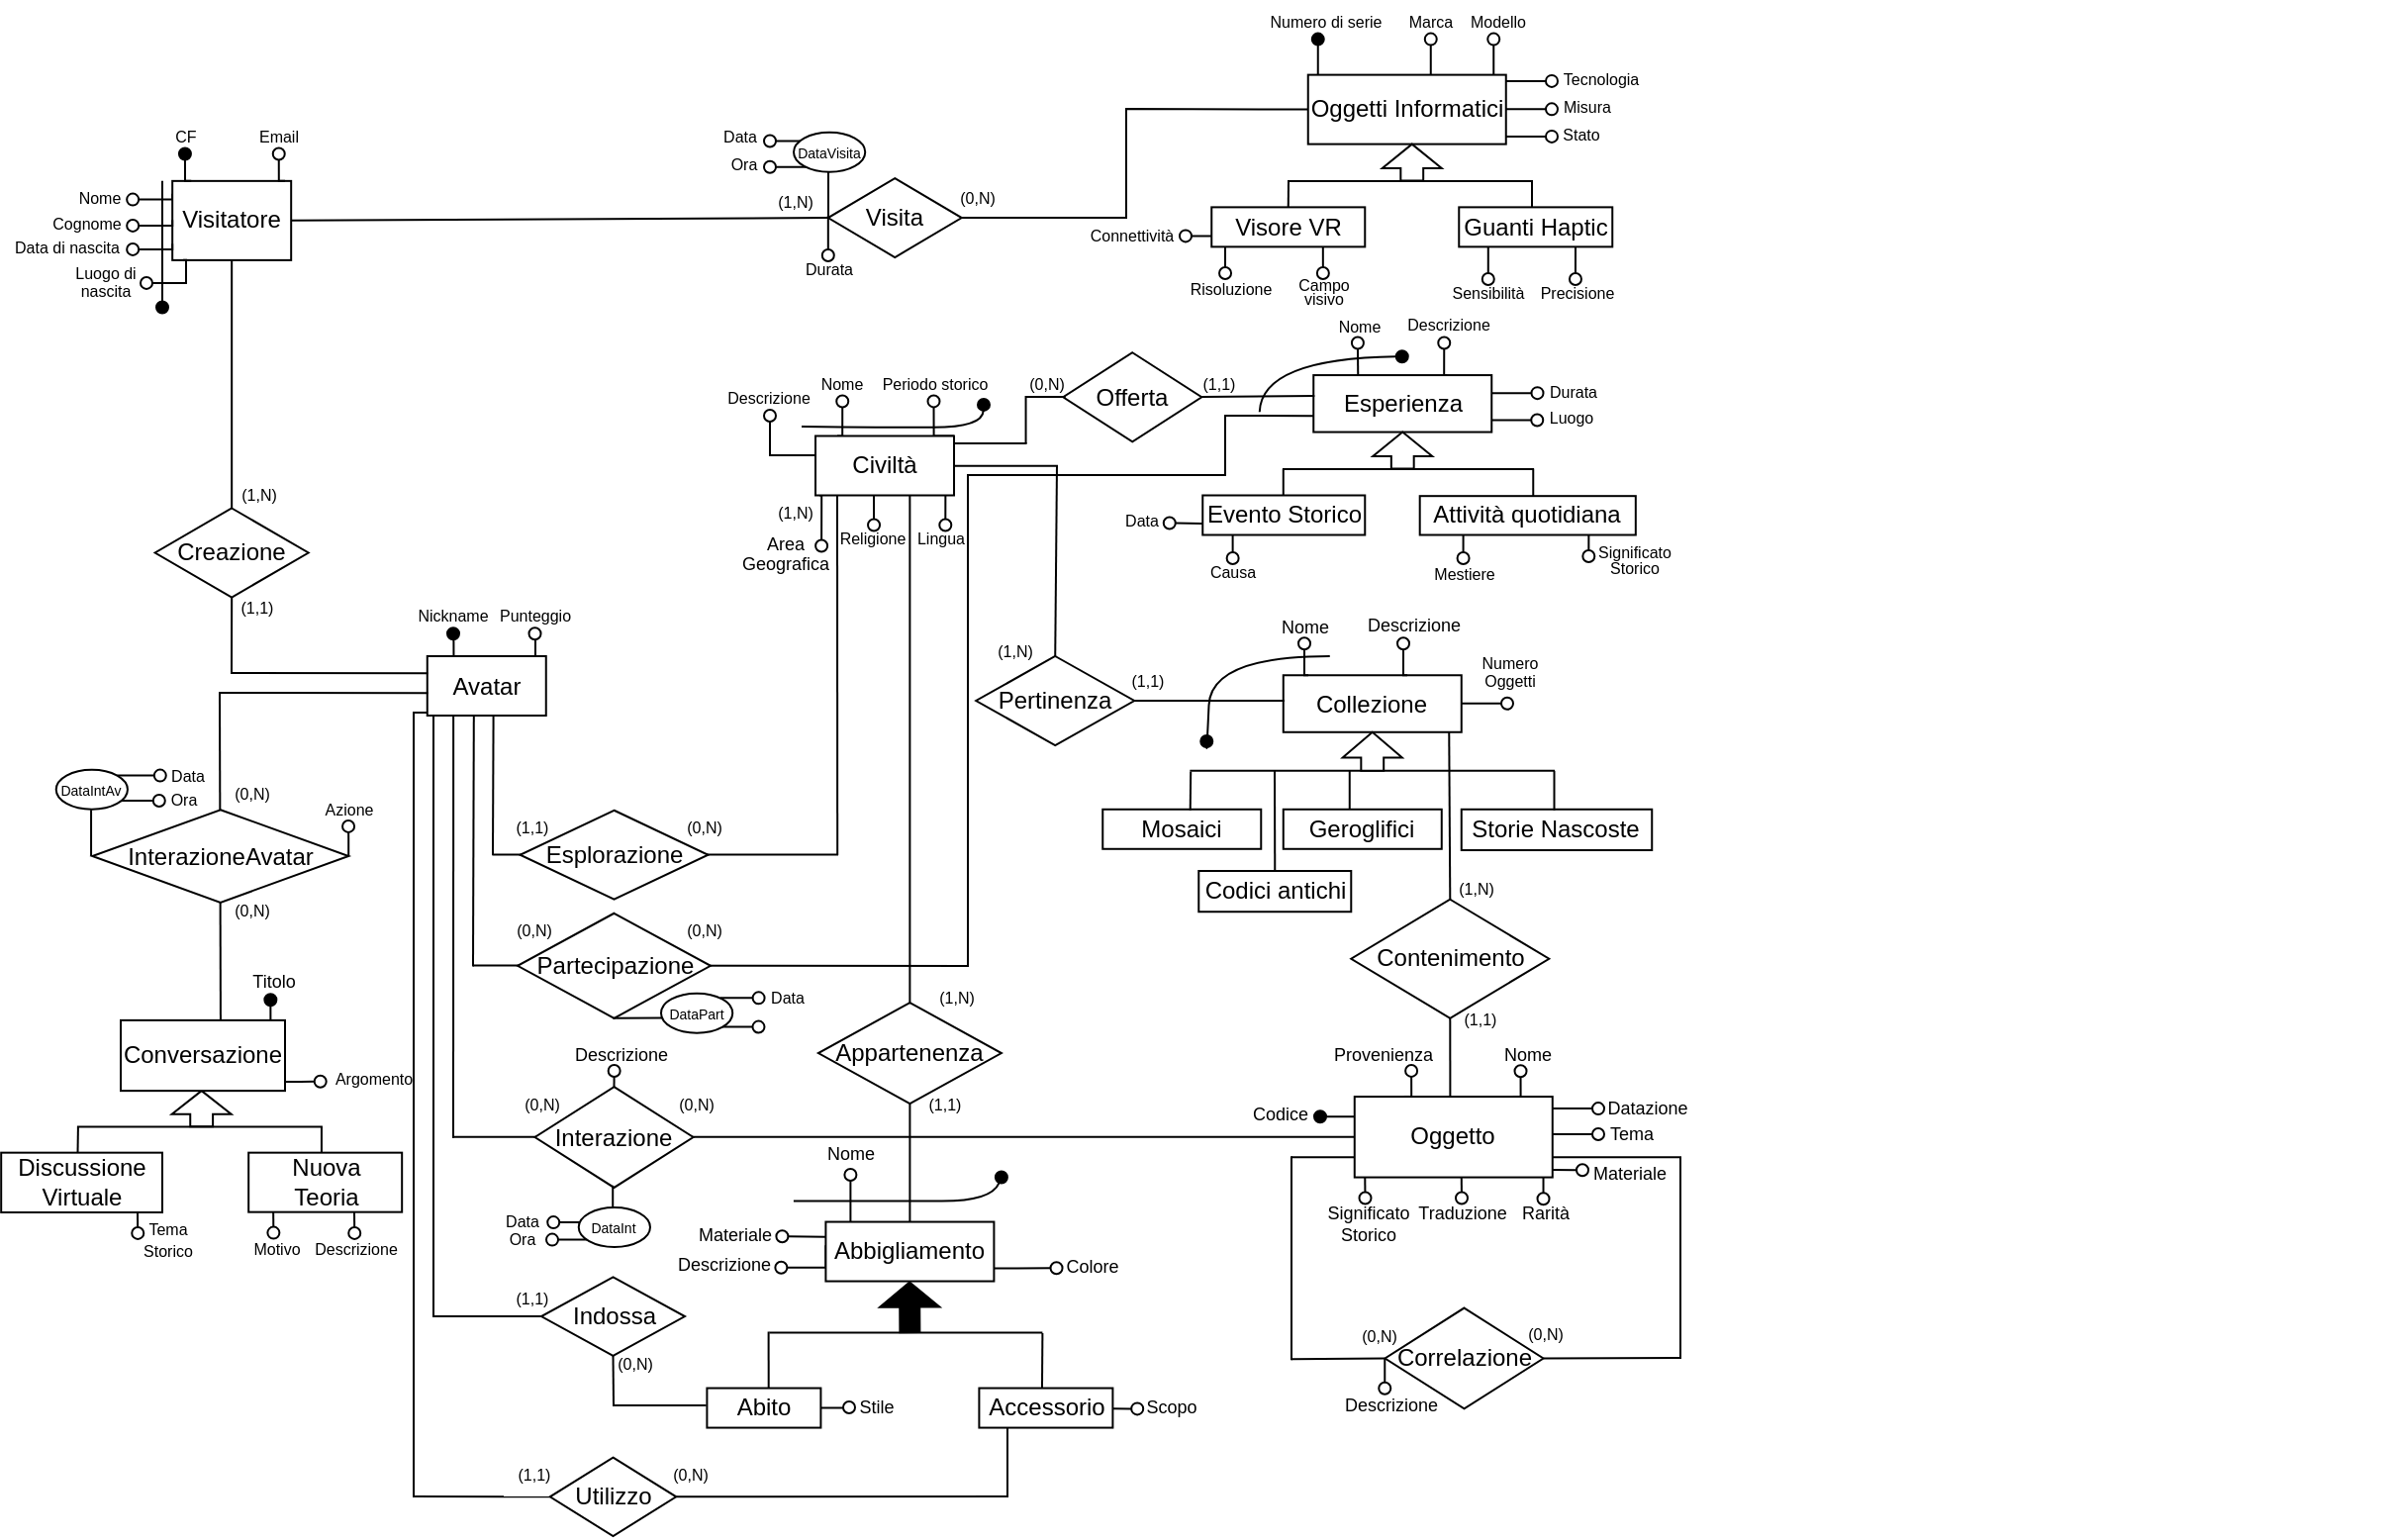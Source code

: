 <mxfile version="24.4.0" type="device">
  <diagram name="Pagina-1" id="xlJhvgW3dntGbL7X99_p">
    <mxGraphModel dx="1905" dy="1054" grid="1" gridSize="10" guides="1" tooltips="1" connect="1" arrows="1" fold="1" page="0" pageScale="1" pageWidth="827" pageHeight="1169" math="0" shadow="0">
      <root>
        <mxCell id="0" />
        <mxCell id="1" parent="0" />
        <mxCell id="xFyrg9qpgeF3Z5DftNoa-2" value="" style="edgeStyle=orthogonalEdgeStyle;rounded=0;orthogonalLoop=1;jettySize=auto;html=1;endArrow=none;endFill=0;" parent="1" source="esEqVlL6re1M1a8fyDZB-2" target="xFyrg9qpgeF3Z5DftNoa-1" edge="1">
          <mxGeometry relative="1" as="geometry">
            <Array as="points">
              <mxPoint x="-310" y="71.435" />
              <mxPoint x="-310" y="239.25" />
            </Array>
          </mxGeometry>
        </mxCell>
        <mxCell id="xFyrg9qpgeF3Z5DftNoa-32" style="edgeStyle=orthogonalEdgeStyle;rounded=0;orthogonalLoop=1;jettySize=auto;html=1;exitX=0;exitY=0.5;exitDx=0;exitDy=0;endArrow=oval;endFill=0;" parent="1" edge="1">
          <mxGeometry relative="1" as="geometry">
            <mxPoint x="-371.92" y="60.81" as="targetPoint" />
            <mxPoint x="-351.92" y="57.925" as="sourcePoint" />
            <Array as="points">
              <mxPoint x="-351.92" y="60.81" />
            </Array>
          </mxGeometry>
        </mxCell>
        <mxCell id="esEqVlL6re1M1a8fyDZB-2" value="Visitatore" style="whiteSpace=wrap;html=1;align=center;" parent="1" vertex="1">
          <mxGeometry x="-351.91" y="51.43" width="60" height="40.01" as="geometry" />
        </mxCell>
        <mxCell id="esEqVlL6re1M1a8fyDZB-7" value="Oggetti Informatici" style="whiteSpace=wrap;html=1;align=center;" parent="1" vertex="1">
          <mxGeometry x="221.88" y="-2.19" width="100" height="35" as="geometry" />
        </mxCell>
        <mxCell id="psAY5yPwDMX2NuFO3N5F-7" style="edgeStyle=orthogonalEdgeStyle;rounded=0;orthogonalLoop=1;jettySize=auto;html=1;exitX=0;exitY=0.5;exitDx=0;exitDy=0;endArrow=oval;endFill=0;" parent="1" edge="1">
          <mxGeometry relative="1" as="geometry">
            <mxPoint x="-44.32" y="600.41" as="targetPoint" />
            <Array as="points">
              <mxPoint x="-21.32" y="600.41" />
            </Array>
            <mxPoint x="-21.82" y="589.16" as="sourcePoint" />
          </mxGeometry>
        </mxCell>
        <mxCell id="esEqVlL6re1M1a8fyDZB-10" value="Abbigliamento" style="whiteSpace=wrap;html=1;align=center;" parent="1" vertex="1">
          <mxGeometry x="-21.8" y="577.28" width="85" height="30" as="geometry" />
        </mxCell>
        <mxCell id="esEqVlL6re1M1a8fyDZB-11" value="Abito" style="whiteSpace=wrap;html=1;align=center;" parent="1" vertex="1">
          <mxGeometry x="-81.8" y="661.28" width="57.5" height="20" as="geometry" />
        </mxCell>
        <mxCell id="esEqVlL6re1M1a8fyDZB-12" value="Accessorio" style="whiteSpace=wrap;html=1;align=center;" parent="1" vertex="1">
          <mxGeometry x="55.7" y="661.28" width="67.5" height="20" as="geometry" />
        </mxCell>
        <mxCell id="esEqVlL6re1M1a8fyDZB-26" value="Visita" style="shape=rhombus;perimeter=rhombusPerimeter;whiteSpace=wrap;html=1;align=center;" parent="1" vertex="1">
          <mxGeometry x="-20.62" y="50.02" width="67.5" height="39.99" as="geometry" />
        </mxCell>
        <mxCell id="esEqVlL6re1M1a8fyDZB-29" value="Avatar" style="whiteSpace=wrap;html=1;align=center;" parent="1" vertex="1">
          <mxGeometry x="-223.12" y="291.5" width="60" height="30" as="geometry" />
        </mxCell>
        <mxCell id="xFyrg9qpgeF3Z5DftNoa-1" value="Creazione" style="shape=rhombus;perimeter=rhombusPerimeter;whiteSpace=wrap;html=1;align=center;" parent="1" vertex="1">
          <mxGeometry x="-360.66" y="216.75" width="77.5" height="45" as="geometry" />
        </mxCell>
        <mxCell id="xFyrg9qpgeF3Z5DftNoa-6" value="Indossa" style="shape=rhombus;perimeter=rhombusPerimeter;whiteSpace=wrap;html=1;align=center;" parent="1" vertex="1">
          <mxGeometry x="-165.5" y="605.17" width="72.5" height="39.75" as="geometry" />
        </mxCell>
        <mxCell id="xFyrg9qpgeF3Z5DftNoa-7" value="Utilizzo" style="shape=rhombus;perimeter=rhombusPerimeter;whiteSpace=wrap;html=1;align=center;" parent="1" vertex="1">
          <mxGeometry x="-161.12" y="696.28" width="63.75" height="39.75" as="geometry" />
        </mxCell>
        <mxCell id="xFyrg9qpgeF3Z5DftNoa-29" value="&lt;font style=&quot;font-size: 8px;&quot;&gt;Nome&lt;/font&gt;" style="text;html=1;align=center;verticalAlign=middle;whiteSpace=wrap;rounded=0;" parent="1" vertex="1">
          <mxGeometry x="-401" y="53.75" width="25" height="10" as="geometry" />
        </mxCell>
        <mxCell id="xFyrg9qpgeF3Z5DftNoa-31" value="&lt;font style=&quot;font-size: 8px;&quot;&gt;Cognome&lt;/font&gt;" style="text;html=1;align=center;verticalAlign=middle;whiteSpace=wrap;rounded=0;" parent="1" vertex="1">
          <mxGeometry x="-425" y="56.43" width="60" height="32" as="geometry" />
        </mxCell>
        <mxCell id="xFyrg9qpgeF3Z5DftNoa-34" value="&lt;font style=&quot;font-size: 8px;&quot;&gt;Periodo storico&lt;/font&gt;" style="text;html=1;align=center;verticalAlign=middle;whiteSpace=wrap;rounded=0;" parent="1" vertex="1">
          <mxGeometry x="-1.88" y="138.13" width="71" height="29" as="geometry" />
        </mxCell>
        <mxCell id="xFyrg9qpgeF3Z5DftNoa-35" value="&lt;font style=&quot;font-size: 8px;&quot;&gt;Nome&lt;/font&gt;" style="text;html=1;align=center;verticalAlign=middle;whiteSpace=wrap;rounded=0;" parent="1" vertex="1">
          <mxGeometry x="-44.94" y="138.13" width="63" height="30" as="geometry" />
        </mxCell>
        <mxCell id="IS9MgUI0sy-0iihlmr4d-4" value="&lt;font style=&quot;font-size: 8px;&quot;&gt;Misura&lt;/font&gt;" style="text;html=1;align=center;verticalAlign=middle;whiteSpace=wrap;rounded=1;strokeColor=none;" parent="1" vertex="1">
          <mxGeometry x="338" y="2" width="50" height="21" as="geometry" />
        </mxCell>
        <mxCell id="IS9MgUI0sy-0iihlmr4d-5" value="&lt;font style=&quot;font-size: 8px;&quot;&gt;Modello&lt;/font&gt;" style="text;html=1;align=center;verticalAlign=middle;whiteSpace=wrap;rounded=1;strokeColor=none;" parent="1" vertex="1">
          <mxGeometry x="298.13" y="-39.68" width="40" height="20" as="geometry" />
        </mxCell>
        <mxCell id="IS9MgUI0sy-0iihlmr4d-10" value="&lt;font style=&quot;font-size: 8px;&quot;&gt;Marca&lt;/font&gt;" style="text;html=1;align=center;verticalAlign=middle;whiteSpace=wrap;rounded=1;strokeColor=none;glass=0;" parent="1" vertex="1">
          <mxGeometry x="258.76" y="-37.18" width="50" height="15" as="geometry" />
        </mxCell>
        <mxCell id="IS9MgUI0sy-0iihlmr4d-41" value="&lt;font style=&quot;font-size: 8px;&quot;&gt;Punteggio&lt;/font&gt;" style="text;html=1;align=center;verticalAlign=middle;whiteSpace=wrap;rounded=1;strokeColor=none;" parent="1" vertex="1">
          <mxGeometry x="-193.5" y="258.5" width="49" height="23" as="geometry" />
        </mxCell>
        <mxCell id="IS9MgUI0sy-0iihlmr4d-47" value="&lt;font style=&quot;font-size: 9px;&quot;&gt;Materiale&lt;/font&gt;" style="text;html=1;align=center;verticalAlign=middle;whiteSpace=wrap;rounded=0;" parent="1" vertex="1">
          <mxGeometry x="-85" y="575" width="35" height="15" as="geometry" />
        </mxCell>
        <mxCell id="psAY5yPwDMX2NuFO3N5F-9" value="&lt;font style=&quot;font-size: 9px;&quot;&gt;Scopo&lt;/font&gt;" style="text;html=1;align=center;verticalAlign=middle;whiteSpace=wrap;rounded=0;" parent="1" vertex="1">
          <mxGeometry x="133.13" y="661" width="40" height="17" as="geometry" />
        </mxCell>
        <mxCell id="psAY5yPwDMX2NuFO3N5F-12" value="&lt;font style=&quot;font-size: 9px;&quot;&gt;Descrizione&lt;/font&gt;" style="text;html=1;align=center;verticalAlign=middle;whiteSpace=wrap;rounded=0;" parent="1" vertex="1">
          <mxGeometry x="258.13" y="267.5" width="35" height="15" as="geometry" />
        </mxCell>
        <mxCell id="psAY5yPwDMX2NuFO3N5F-13" value="&lt;font style=&quot;font-size: 9px;&quot;&gt;Nome&lt;/font&gt;" style="text;html=1;align=center;verticalAlign=middle;whiteSpace=wrap;rounded=0;" parent="1" vertex="1">
          <mxGeometry x="203" y="267.5" width="35" height="17" as="geometry" />
        </mxCell>
        <mxCell id="psAY5yPwDMX2NuFO3N5F-34" value="&lt;font style=&quot;font-size: 8px;&quot;&gt;Ora&lt;/font&gt;" style="text;html=1;align=center;verticalAlign=middle;whiteSpace=wrap;rounded=1;strokeColor=none;glass=0;" parent="1" vertex="1">
          <mxGeometry x="-88" y="34" width="50" height="15" as="geometry" />
        </mxCell>
        <mxCell id="psAY5yPwDMX2NuFO3N5F-36" value="&lt;font style=&quot;font-size: 8px;&quot;&gt;Data&lt;/font&gt;" style="text;html=1;align=center;verticalAlign=middle;whiteSpace=wrap;rounded=1;strokeColor=none;glass=0;" parent="1" vertex="1">
          <mxGeometry x="-90" y="20.01" width="50" height="15" as="geometry" />
        </mxCell>
        <mxCell id="sCdLPjGgIY4ofrzn0zne-25" style="edgeStyle=orthogonalEdgeStyle;rounded=0;orthogonalLoop=1;jettySize=auto;html=1;exitX=0.25;exitY=0;exitDx=0;exitDy=0;endArrow=oval;endFill=0;" parent="1" source="sCdLPjGgIY4ofrzn0zne-1" edge="1">
          <mxGeometry relative="1" as="geometry">
            <mxPoint x="246.963" y="133.28" as="targetPoint" />
          </mxGeometry>
        </mxCell>
        <mxCell id="sCdLPjGgIY4ofrzn0zne-29" style="edgeStyle=orthogonalEdgeStyle;rounded=0;orthogonalLoop=1;jettySize=auto;html=1;exitX=0.75;exitY=0;exitDx=0;exitDy=0;endArrow=oval;endFill=0;" parent="1" source="sCdLPjGgIY4ofrzn0zne-1" edge="1">
          <mxGeometry relative="1" as="geometry">
            <mxPoint x="290.63" y="133.28" as="targetPoint" />
          </mxGeometry>
        </mxCell>
        <mxCell id="sCdLPjGgIY4ofrzn0zne-1" value="Esperienza" style="whiteSpace=wrap;html=1;align=center;" parent="1" vertex="1">
          <mxGeometry x="224.63" y="149.53" width="90" height="28.75" as="geometry" />
        </mxCell>
        <mxCell id="sCdLPjGgIY4ofrzn0zne-9" value="Offerta" style="shape=rhombus;perimeter=rhombusPerimeter;whiteSpace=wrap;html=1;align=center;" parent="1" vertex="1">
          <mxGeometry x="98.13" y="138.13" width="70" height="45" as="geometry" />
        </mxCell>
        <mxCell id="sCdLPjGgIY4ofrzn0zne-13" value="Geroglifici" style="whiteSpace=wrap;html=1;align=center;" parent="1" vertex="1">
          <mxGeometry x="209.38" y="368.89" width="80" height="20" as="geometry" />
        </mxCell>
        <mxCell id="sCdLPjGgIY4ofrzn0zne-14" value="Mosaici" style="whiteSpace=wrap;html=1;align=center;" parent="1" vertex="1">
          <mxGeometry x="118.13" y="368.89" width="80" height="20" as="geometry" />
        </mxCell>
        <mxCell id="sCdLPjGgIY4ofrzn0zne-16" value="Storie Nascoste" style="whiteSpace=wrap;html=1;align=center;" parent="1" vertex="1">
          <mxGeometry x="299.38" y="368.89" width="96.24" height="20.62" as="geometry" />
        </mxCell>
        <mxCell id="sCdLPjGgIY4ofrzn0zne-26" value="&lt;font style=&quot;font-size: 8px;&quot;&gt;Nome&lt;/font&gt;" style="text;html=1;align=center;verticalAlign=middle;whiteSpace=wrap;rounded=1;strokeColor=none;" parent="1" vertex="1">
          <mxGeometry x="228" y="114" width="40" height="20" as="geometry" />
        </mxCell>
        <mxCell id="sCdLPjGgIY4ofrzn0zne-27" value="&lt;font style=&quot;font-size: 8px;&quot;&gt;Descrizione&lt;/font&gt;" style="text;html=1;align=center;verticalAlign=middle;whiteSpace=wrap;rounded=1;strokeColor=none;" parent="1" vertex="1">
          <mxGeometry x="273" y="113" width="40" height="20" as="geometry" />
        </mxCell>
        <mxCell id="sCdLPjGgIY4ofrzn0zne-28" value="&lt;font style=&quot;font-size: 8px;&quot;&gt;Durata&lt;/font&gt;" style="text;html=1;align=center;verticalAlign=middle;whiteSpace=wrap;rounded=1;strokeColor=none;" parent="1" vertex="1">
          <mxGeometry x="335.63" y="146.78" width="40" height="20" as="geometry" />
        </mxCell>
        <mxCell id="sCdLPjGgIY4ofrzn0zne-31" value="&lt;font style=&quot;font-size: 8px;&quot;&gt;(1,N)&lt;/font&gt;" style="text;html=1;align=center;verticalAlign=middle;whiteSpace=wrap;rounded=1;strokeColor=none;glass=0;" parent="1" vertex="1">
          <mxGeometry x="-62.5" y="53.75" width="50" height="15" as="geometry" />
        </mxCell>
        <mxCell id="sCdLPjGgIY4ofrzn0zne-32" value="&lt;font style=&quot;font-size: 8px;&quot;&gt;(0,N)&lt;/font&gt;" style="text;html=1;align=center;verticalAlign=middle;whiteSpace=wrap;rounded=1;strokeColor=none;glass=0;" parent="1" vertex="1">
          <mxGeometry x="-108.12" y="369.38" width="50" height="15" as="geometry" />
        </mxCell>
        <mxCell id="sCdLPjGgIY4ofrzn0zne-33" value="&lt;font style=&quot;font-size: 8px;&quot;&gt;(0,N)&lt;/font&gt;" style="text;html=1;align=center;verticalAlign=middle;whiteSpace=wrap;rounded=1;strokeColor=none;glass=0;" parent="1" vertex="1">
          <mxGeometry x="30.0" y="51.88" width="50" height="15" as="geometry" />
        </mxCell>
        <mxCell id="sCdLPjGgIY4ofrzn0zne-36" value="&lt;font style=&quot;font-size: 8px;&quot;&gt;(1,1)&lt;/font&gt;" style="text;html=1;align=center;verticalAlign=middle;whiteSpace=wrap;rounded=1;strokeColor=none;glass=0;" parent="1" vertex="1">
          <mxGeometry x="-195" y="369.38" width="50" height="15" as="geometry" />
        </mxCell>
        <mxCell id="sCdLPjGgIY4ofrzn0zne-37" value="&lt;font style=&quot;font-size: 8px;&quot;&gt;(1,N)&lt;/font&gt;" style="text;html=1;align=center;verticalAlign=middle;whiteSpace=wrap;rounded=1;strokeColor=none;glass=0;" parent="1" vertex="1">
          <mxGeometry x="-333.16" y="201.75" width="50" height="15" as="geometry" />
        </mxCell>
        <mxCell id="sCdLPjGgIY4ofrzn0zne-38" value="&lt;font style=&quot;font-size: 8px;&quot;&gt;(1,1)&lt;/font&gt;" style="text;html=1;align=center;verticalAlign=middle;whiteSpace=wrap;rounded=1;strokeColor=none;glass=0;" parent="1" vertex="1">
          <mxGeometry x="-333.77" y="258" width="50" height="15" as="geometry" />
        </mxCell>
        <mxCell id="sCdLPjGgIY4ofrzn0zne-39" value="&lt;font style=&quot;font-size: 8px;&quot;&gt;(0,N)&lt;/font&gt;" style="text;html=1;align=center;verticalAlign=middle;whiteSpace=wrap;rounded=1;strokeColor=none;glass=0;arcSize=28;" parent="1" vertex="1">
          <mxGeometry x="-143" y="640" width="50" height="15" as="geometry" />
        </mxCell>
        <mxCell id="sCdLPjGgIY4ofrzn0zne-40" value="&lt;font style=&quot;font-size: 8px;&quot;&gt;(1,1)&lt;/font&gt;" style="text;html=1;align=center;verticalAlign=middle;whiteSpace=wrap;rounded=1;strokeColor=none;glass=0;" parent="1" vertex="1">
          <mxGeometry x="-195" y="607.28" width="50" height="15" as="geometry" />
        </mxCell>
        <mxCell id="sCdLPjGgIY4ofrzn0zne-41" value="&lt;font style=&quot;font-size: 8px;&quot;&gt;(0,N)&lt;/font&gt;" style="text;html=1;align=center;verticalAlign=middle;whiteSpace=wrap;rounded=1;strokeColor=none;glass=0;" parent="1" vertex="1">
          <mxGeometry x="-115" y="696.78" width="50" height="15" as="geometry" />
        </mxCell>
        <mxCell id="sCdLPjGgIY4ofrzn0zne-42" value="&lt;font style=&quot;font-size: 8px;&quot;&gt;(1,1)&lt;/font&gt;" style="text;html=1;align=center;verticalAlign=middle;whiteSpace=wrap;rounded=1;strokeColor=none;glass=0;" parent="1" vertex="1">
          <mxGeometry x="-194" y="696.78" width="50" height="15" as="geometry" />
        </mxCell>
        <mxCell id="sCdLPjGgIY4ofrzn0zne-48" value="&lt;span style=&quot;font-size: 8px;&quot;&gt;(1,N)&lt;/span&gt;" style="text;html=1;align=center;verticalAlign=middle;whiteSpace=wrap;rounded=1;strokeColor=none;glass=0;" parent="1" vertex="1">
          <mxGeometry x="33.2" y="459.79" width="22.5" height="6.75" as="geometry" />
        </mxCell>
        <mxCell id="sCdLPjGgIY4ofrzn0zne-49" value="&lt;span style=&quot;font-size: 8px;&quot;&gt;(0,N)&lt;/span&gt;" style="text;html=1;align=center;verticalAlign=middle;whiteSpace=wrap;rounded=1;strokeColor=none;glass=0;" parent="1" vertex="1">
          <mxGeometry x="65" y="145" width="50" height="15" as="geometry" />
        </mxCell>
        <mxCell id="sCdLPjGgIY4ofrzn0zne-50" value="&lt;span style=&quot;font-size: 8px;&quot;&gt;(1,1)&lt;/span&gt;" style="text;html=1;align=center;verticalAlign=middle;whiteSpace=wrap;rounded=1;strokeColor=none;glass=0;" parent="1" vertex="1">
          <mxGeometry x="151.88" y="145.63" width="50" height="15" as="geometry" />
        </mxCell>
        <mxCell id="-KCrA8Snv7a03eBKMKKP-2" value="&lt;font style=&quot;font-size: 8px;&quot;&gt;Luogo&lt;/font&gt;" style="text;html=1;align=center;verticalAlign=middle;whiteSpace=wrap;rounded=1;strokeColor=none;" parent="1" vertex="1">
          <mxGeometry x="334.63" y="160.28" width="40" height="20" as="geometry" />
        </mxCell>
        <mxCell id="-KCrA8Snv7a03eBKMKKP-9" style="edgeStyle=orthogonalEdgeStyle;rounded=0;orthogonalLoop=1;jettySize=auto;html=1;exitX=0.5;exitY=1;exitDx=0;exitDy=0;" parent="1" source="sCdLPjGgIY4ofrzn0zne-49" target="sCdLPjGgIY4ofrzn0zne-49" edge="1">
          <mxGeometry relative="1" as="geometry" />
        </mxCell>
        <mxCell id="O113cSQGS3Kzy_eXXIUR-2" value="&lt;font style=&quot;font-size: 8px;&quot;&gt;(1,1)&lt;/font&gt;" style="text;html=1;align=center;verticalAlign=middle;whiteSpace=wrap;rounded=1;strokeColor=none;glass=0;" parent="1" vertex="1">
          <mxGeometry x="115.63" y="295.75" width="50" height="15" as="geometry" />
        </mxCell>
        <mxCell id="O113cSQGS3Kzy_eXXIUR-4" value="Pertinenza" style="shape=rhombus;perimeter=rhombusPerimeter;whiteSpace=wrap;html=1;align=center;" parent="1" vertex="1">
          <mxGeometry x="54.12" y="291.5" width="80" height="45" as="geometry" />
        </mxCell>
        <mxCell id="O113cSQGS3Kzy_eXXIUR-7" value="&lt;span style=&quot;font-size: 8px;&quot;&gt;(1,N)&lt;/span&gt;" style="text;html=1;align=center;verticalAlign=middle;whiteSpace=wrap;rounded=1;strokeColor=none;glass=0;" parent="1" vertex="1">
          <mxGeometry x="49.38" y="280.75" width="50" height="15" as="geometry" />
        </mxCell>
        <mxCell id="6Y740NKRe_7SumzculxD-2" value="&lt;font style=&quot;font-size: 8px;&quot;&gt;CF&lt;/font&gt;" style="text;html=1;align=center;verticalAlign=middle;whiteSpace=wrap;rounded=0;" parent="1" vertex="1">
          <mxGeometry x="-355" y="22.81" width="20" height="10" as="geometry" />
        </mxCell>
        <mxCell id="6Y740NKRe_7SumzculxD-6" value="&lt;font style=&quot;font-size: 8px;&quot;&gt;Email&lt;/font&gt;" style="text;html=1;align=center;verticalAlign=middle;whiteSpace=wrap;rounded=0;" parent="1" vertex="1">
          <mxGeometry x="-313.16" y="24.01" width="30" height="7" as="geometry" />
        </mxCell>
        <mxCell id="6Y740NKRe_7SumzculxD-17" value="&lt;font style=&quot;font-size: 8px;&quot;&gt;Nickname&lt;/font&gt;" style="text;html=1;align=center;verticalAlign=middle;whiteSpace=wrap;rounded=1;strokeColor=none;" parent="1" vertex="1">
          <mxGeometry x="-225" y="258" width="30" height="23.5" as="geometry" />
        </mxCell>
        <mxCell id="6Y740NKRe_7SumzculxD-43" value="" style="endArrow=none;html=1;rounded=0;entryX=-0.002;entryY=0.95;entryDx=0;entryDy=0;entryPerimeter=0;" parent="1" target="esEqVlL6re1M1a8fyDZB-29" edge="1">
          <mxGeometry width="50" height="50" relative="1" as="geometry">
            <mxPoint x="-230" y="320" as="sourcePoint" />
            <mxPoint x="-223.12" y="337" as="targetPoint" />
          </mxGeometry>
        </mxCell>
        <mxCell id="6Y740NKRe_7SumzculxD-46" value="" style="endArrow=none;html=1;rounded=0;" parent="1" edge="1">
          <mxGeometry width="50" height="50" relative="1" as="geometry">
            <mxPoint x="-220" y="625.5" as="sourcePoint" />
            <mxPoint x="-220" y="321.5" as="targetPoint" />
          </mxGeometry>
        </mxCell>
        <mxCell id="6Y740NKRe_7SumzculxD-51" value="&lt;font style=&quot;font-size: 9px;&quot;&gt;Descrizione&lt;/font&gt;" style="text;html=1;align=center;verticalAlign=middle;whiteSpace=wrap;rounded=0;" parent="1" vertex="1">
          <mxGeometry x="-93" y="591.17" width="40" height="14" as="geometry" />
        </mxCell>
        <mxCell id="6Y740NKRe_7SumzculxD-52" value="&lt;font style=&quot;font-size: 9px;&quot;&gt;Colore&lt;/font&gt;" style="text;html=1;align=center;verticalAlign=middle;whiteSpace=wrap;rounded=0;" parent="1" vertex="1">
          <mxGeometry x="93.2" y="590.28" width="40" height="17" as="geometry" />
        </mxCell>
        <mxCell id="6Y740NKRe_7SumzculxD-53" style="edgeStyle=orthogonalEdgeStyle;rounded=0;orthogonalLoop=1;jettySize=auto;html=1;exitX=1.011;exitY=0.878;exitDx=0;exitDy=0;endArrow=oval;endFill=0;exitPerimeter=0;" parent="1" edge="1">
          <mxGeometry relative="1" as="geometry">
            <mxPoint x="63.205" y="600.73" as="sourcePoint" />
            <mxPoint x="94.77" y="600.64" as="targetPoint" />
            <Array as="points">
              <mxPoint x="74.77" y="600.64" />
              <mxPoint x="74.77" y="600.64" />
            </Array>
          </mxGeometry>
        </mxCell>
        <mxCell id="6Y740NKRe_7SumzculxD-54" style="edgeStyle=orthogonalEdgeStyle;rounded=0;orthogonalLoop=1;jettySize=auto;html=1;exitX=1.001;exitY=0.609;exitDx=0;exitDy=0;endArrow=oval;endFill=0;exitPerimeter=0;" parent="1" edge="1">
          <mxGeometry relative="1" as="geometry">
            <mxPoint x="123.198" y="671.68" as="sourcePoint" />
            <mxPoint x="135.63" y="671.75" as="targetPoint" />
          </mxGeometry>
        </mxCell>
        <mxCell id="6Y740NKRe_7SumzculxD-55" value="&lt;font style=&quot;font-size: 9px;&quot;&gt;Nome&lt;/font&gt;" style="text;html=1;align=center;verticalAlign=middle;whiteSpace=wrap;rounded=0;" parent="1" vertex="1">
          <mxGeometry x="-29.3" y="533.53" width="40" height="17" as="geometry" />
        </mxCell>
        <mxCell id="6Y740NKRe_7SumzculxD-56" style="edgeStyle=orthogonalEdgeStyle;rounded=0;orthogonalLoop=1;jettySize=auto;html=1;endArrow=oval;endFill=0;" parent="1" edge="1">
          <mxGeometry relative="1" as="geometry">
            <mxPoint x="-21.8" y="584.9" as="sourcePoint" />
            <mxPoint x="-43.8" y="584.65" as="targetPoint" />
            <Array as="points">
              <mxPoint x="-21.8" y="584.9" />
              <mxPoint x="-20.8" y="584.9" />
            </Array>
          </mxGeometry>
        </mxCell>
        <mxCell id="6Y740NKRe_7SumzculxD-58" style="edgeStyle=orthogonalEdgeStyle;rounded=0;orthogonalLoop=1;jettySize=auto;html=1;endArrow=oval;endFill=0;" parent="1" edge="1">
          <mxGeometry relative="1" as="geometry">
            <mxPoint x="-9.3" y="577.28" as="sourcePoint" />
            <mxPoint x="-9.3" y="553.53" as="targetPoint" />
            <Array as="points">
              <mxPoint x="-9.3" y="577.28" />
            </Array>
          </mxGeometry>
        </mxCell>
        <mxCell id="6Y740NKRe_7SumzculxD-60" value="&lt;font style=&quot;font-size: 8px;&quot;&gt;(1,1)&lt;/font&gt;" style="text;html=1;align=center;verticalAlign=middle;whiteSpace=wrap;rounded=1;strokeColor=none;glass=0;" parent="1" vertex="1">
          <mxGeometry x="26.88" y="513.31" width="22.5" height="6.75" as="geometry" />
        </mxCell>
        <mxCell id="esEqVlL6re1M1a8fyDZB-34" value="Appartenenza" style="shape=rhombus;perimeter=rhombusPerimeter;whiteSpace=wrap;html=1;align=center;" parent="1" vertex="1">
          <mxGeometry x="-25.55" y="466.54" width="92.5" height="51" as="geometry" />
        </mxCell>
        <mxCell id="6Y740NKRe_7SumzculxD-63" value="" style="endArrow=none;html=1;rounded=0;entryX=0.5;entryY=1;entryDx=0;entryDy=0;exitX=0.5;exitY=0;exitDx=0;exitDy=0;" parent="1" source="esEqVlL6re1M1a8fyDZB-10" target="esEqVlL6re1M1a8fyDZB-34" edge="1">
          <mxGeometry width="50" height="50" relative="1" as="geometry">
            <mxPoint x="-24.3" y="583.53" as="sourcePoint" />
            <mxPoint x="25.7" y="533.53" as="targetPoint" />
          </mxGeometry>
        </mxCell>
        <mxCell id="6Y740NKRe_7SumzculxD-69" value="" style="shape=flexArrow;endArrow=classic;html=1;rounded=0;fillColor=#000000;endWidth=19.231;endSize=3.849;" parent="1" edge="1">
          <mxGeometry width="50" height="50" relative="1" as="geometry">
            <mxPoint x="20.7" y="633.53" as="sourcePoint" />
            <mxPoint x="20.54" y="607.28" as="targetPoint" />
          </mxGeometry>
        </mxCell>
        <mxCell id="6Y740NKRe_7SumzculxD-72" value="&lt;font style=&quot;font-size: 9px;&quot;&gt;Stile&lt;/font&gt;" style="text;html=1;align=center;verticalAlign=middle;whiteSpace=wrap;rounded=0;" parent="1" vertex="1">
          <mxGeometry x="-16" y="661" width="40" height="17" as="geometry" />
        </mxCell>
        <mxCell id="6Y740NKRe_7SumzculxD-73" value="" style="endArrow=none;html=1;rounded=0;exitX=0.479;exitY=-0.009;exitDx=0;exitDy=0;exitPerimeter=0;" parent="1" edge="1">
          <mxGeometry width="50" height="50" relative="1" as="geometry">
            <mxPoint x="-50.648" y="661.28" as="sourcePoint" />
            <mxPoint x="-50.69" y="632.8" as="targetPoint" />
          </mxGeometry>
        </mxCell>
        <mxCell id="KGt15_m-9OCbbfXcBj1e-4" value="" style="line;strokeWidth=1;rotatable=0;dashed=0;labelPosition=right;align=left;verticalAlign=middle;spacingTop=0;spacingLeft=6;points=[];portConstraint=eastwest;" parent="1" vertex="1">
          <mxGeometry x="-50.3" y="627.78" width="138" height="11" as="geometry" />
        </mxCell>
        <mxCell id="KGt15_m-9OCbbfXcBj1e-7" value="" style="endArrow=none;html=1;rounded=0;exitX=0.471;exitY=0.001;exitDx=0;exitDy=0;exitPerimeter=0;" parent="1" source="esEqVlL6re1M1a8fyDZB-12" edge="1">
          <mxGeometry width="50" height="50" relative="1" as="geometry">
            <mxPoint x="95.7" y="653.53" as="sourcePoint" />
            <mxPoint x="87.7" y="633.53" as="targetPoint" />
          </mxGeometry>
        </mxCell>
        <mxCell id="KGt15_m-9OCbbfXcBj1e-15" value="" style="endArrow=none;html=1;rounded=0;exitX=1;exitY=0.5;exitDx=0;exitDy=0;" parent="1" source="esEqVlL6re1M1a8fyDZB-2" edge="1">
          <mxGeometry width="50" height="50" relative="1" as="geometry">
            <mxPoint x="-70" y="60" as="sourcePoint" />
            <mxPoint x="-20" y="70" as="targetPoint" />
          </mxGeometry>
        </mxCell>
        <mxCell id="KGt15_m-9OCbbfXcBj1e-16" value="" style="endArrow=none;html=1;rounded=0;exitX=1;exitY=0.5;exitDx=0;exitDy=0;entryX=0;entryY=0.5;entryDx=0;entryDy=0;" parent="1" source="esEqVlL6re1M1a8fyDZB-26" target="esEqVlL6re1M1a8fyDZB-7" edge="1">
          <mxGeometry width="50" height="50" relative="1" as="geometry">
            <mxPoint x="70" y="40" as="sourcePoint" />
            <mxPoint x="120" y="-10" as="targetPoint" />
            <Array as="points">
              <mxPoint x="130" y="70" />
              <mxPoint x="130" y="15" />
            </Array>
          </mxGeometry>
        </mxCell>
        <mxCell id="KGt15_m-9OCbbfXcBj1e-20" value="" style="endArrow=none;html=1;rounded=0;exitX=0.5;exitY=0;exitDx=0;exitDy=0;" parent="1" source="esEqVlL6re1M1a8fyDZB-6" edge="1">
          <mxGeometry width="50" height="50" relative="1" as="geometry">
            <mxPoint x="155" y="56.56" as="sourcePoint" />
            <mxPoint x="212" y="51.56" as="targetPoint" />
          </mxGeometry>
        </mxCell>
        <mxCell id="KGt15_m-9OCbbfXcBj1e-22" value="" style="endArrow=none;html=1;rounded=0;" parent="1" edge="1">
          <mxGeometry width="50" height="50" relative="1" as="geometry">
            <mxPoint x="211.5" y="51.56" as="sourcePoint" />
            <mxPoint x="335.5" y="51.56" as="targetPoint" />
          </mxGeometry>
        </mxCell>
        <mxCell id="KGt15_m-9OCbbfXcBj1e-24" value="" style="shape=singleArrow;direction=north;whiteSpace=wrap;html=1;arrowWidth=0.381;arrowSize=0.658;" parent="1" vertex="1">
          <mxGeometry x="259.38" y="32.81" width="30" height="18.5" as="geometry" />
        </mxCell>
        <mxCell id="KGt15_m-9OCbbfXcBj1e-25" value="" style="endArrow=none;html=1;rounded=0;entryX=0.476;entryY=-0.004;entryDx=0;entryDy=0;entryPerimeter=0;" parent="1" target="gv4DbaSQQRbEuML4uvOJ-1" edge="1">
          <mxGeometry width="50" height="50" relative="1" as="geometry">
            <mxPoint x="335" y="51.56" as="sourcePoint" />
            <mxPoint x="415" y="6.56" as="targetPoint" />
          </mxGeometry>
        </mxCell>
        <mxCell id="KGt15_m-9OCbbfXcBj1e-27" style="edgeStyle=orthogonalEdgeStyle;rounded=0;orthogonalLoop=1;jettySize=auto;html=1;exitX=0;exitY=0;exitDx=0;exitDy=0;endArrow=oval;endFill=1;" parent="1" edge="1">
          <mxGeometry relative="1" as="geometry">
            <mxPoint x="226.88" y="-20.19" as="targetPoint" />
            <mxPoint x="226.88" y="-2.19" as="sourcePoint" />
            <Array as="points" />
          </mxGeometry>
        </mxCell>
        <mxCell id="KGt15_m-9OCbbfXcBj1e-28" value="&lt;font style=&quot;font-size: 8px;&quot;&gt;Numero di serie&lt;/font&gt;" style="text;html=1;align=center;verticalAlign=middle;whiteSpace=wrap;rounded=1;strokeColor=none;glass=0;" parent="1" vertex="1">
          <mxGeometry x="197.51" y="-33.43" width="65.62" height="7.5" as="geometry" />
        </mxCell>
        <mxCell id="KGt15_m-9OCbbfXcBj1e-29" style="edgeStyle=orthogonalEdgeStyle;rounded=0;orthogonalLoop=1;jettySize=auto;html=1;exitX=0;exitY=0;exitDx=0;exitDy=0;endArrow=oval;endFill=0;" parent="1" edge="1">
          <mxGeometry relative="1" as="geometry">
            <mxPoint x="283.88" y="-20.19" as="targetPoint" />
            <mxPoint x="283.88" y="-2.19" as="sourcePoint" />
            <Array as="points" />
          </mxGeometry>
        </mxCell>
        <mxCell id="KGt15_m-9OCbbfXcBj1e-30" style="edgeStyle=orthogonalEdgeStyle;rounded=0;orthogonalLoop=1;jettySize=auto;html=1;exitX=0;exitY=0;exitDx=0;exitDy=0;endArrow=oval;endFill=0;" parent="1" edge="1">
          <mxGeometry relative="1" as="geometry">
            <mxPoint x="315.63" y="-20.19" as="targetPoint" />
            <mxPoint x="315.63" y="-2.19" as="sourcePoint" />
            <Array as="points" />
          </mxGeometry>
        </mxCell>
        <mxCell id="KGt15_m-9OCbbfXcBj1e-31" style="edgeStyle=orthogonalEdgeStyle;rounded=0;orthogonalLoop=1;jettySize=auto;html=1;exitX=1;exitY=0.5;exitDx=0;exitDy=0;endArrow=oval;endFill=0;" parent="1" edge="1">
          <mxGeometry relative="1" as="geometry">
            <mxPoint x="321.88" y="15.18" as="sourcePoint" />
            <mxPoint x="345" y="15.18" as="targetPoint" />
          </mxGeometry>
        </mxCell>
        <mxCell id="KGt15_m-9OCbbfXcBj1e-32" style="edgeStyle=orthogonalEdgeStyle;rounded=0;orthogonalLoop=1;jettySize=auto;html=1;exitX=1;exitY=0.5;exitDx=0;exitDy=0;endArrow=oval;endFill=0;" parent="1" edge="1">
          <mxGeometry relative="1" as="geometry">
            <mxPoint x="321.88" y="0.94" as="sourcePoint" />
            <mxPoint x="345" y="0.94" as="targetPoint" />
          </mxGeometry>
        </mxCell>
        <mxCell id="KGt15_m-9OCbbfXcBj1e-33" value="&lt;font style=&quot;font-size: 8px;&quot;&gt;Tecnologia&lt;/font&gt;" style="text;html=1;align=center;verticalAlign=middle;whiteSpace=wrap;rounded=1;strokeColor=none;" parent="1" vertex="1">
          <mxGeometry x="346.88" y="-10.06" width="46" height="19" as="geometry" />
        </mxCell>
        <mxCell id="KGt15_m-9OCbbfXcBj1e-39" style="edgeStyle=orthogonalEdgeStyle;rounded=0;orthogonalLoop=1;jettySize=auto;html=1;exitX=0;exitY=0;exitDx=0;exitDy=0;endArrow=oval;endFill=0;" parent="1" edge="1">
          <mxGeometry relative="1" as="geometry">
            <mxPoint x="-50" y="31.26" as="targetPoint" />
            <mxPoint x="-30.62" y="31.26" as="sourcePoint" />
            <Array as="points" />
          </mxGeometry>
        </mxCell>
        <mxCell id="KGt15_m-9OCbbfXcBj1e-40" style="edgeStyle=orthogonalEdgeStyle;rounded=0;orthogonalLoop=1;jettySize=auto;html=1;endArrow=oval;endFill=0;" parent="1" edge="1">
          <mxGeometry relative="1" as="geometry">
            <mxPoint x="-50" y="44.38" as="targetPoint" />
            <mxPoint x="-30" y="44.38" as="sourcePoint" />
            <Array as="points" />
          </mxGeometry>
        </mxCell>
        <mxCell id="KGt15_m-9OCbbfXcBj1e-43" value="" style="endArrow=none;html=1;rounded=0;entryX=0.551;entryY=1.003;entryDx=0;entryDy=0;entryPerimeter=0;" parent="1" edge="1">
          <mxGeometry width="50" height="50" relative="1" as="geometry">
            <mxPoint x="-20.5" y="70" as="sourcePoint" />
            <mxPoint x="-20.5" y="46.94" as="targetPoint" />
          </mxGeometry>
        </mxCell>
        <mxCell id="KGt15_m-9OCbbfXcBj1e-44" value="&lt;p style=&quot;line-height: 110%;&quot;&gt;&lt;font style=&quot;font-size: 7px;&quot;&gt;DataVisita&lt;/font&gt;&lt;/p&gt;" style="ellipse;whiteSpace=wrap;html=1;" parent="1" vertex="1">
          <mxGeometry x="-38" y="26.88" width="36.12" height="20" as="geometry" />
        </mxCell>
        <mxCell id="KGt15_m-9OCbbfXcBj1e-59" value="" style="shape=singleArrow;direction=north;whiteSpace=wrap;html=1;arrowWidth=0.381;arrowSize=0.658;" parent="1" vertex="1">
          <mxGeometry x="254.63" y="178.28" width="30" height="18.5" as="geometry" />
        </mxCell>
        <mxCell id="KGt15_m-9OCbbfXcBj1e-64" value="" style="endArrow=none;html=1;rounded=0;" parent="1" edge="1">
          <mxGeometry width="50" height="50" relative="1" as="geometry">
            <mxPoint x="209" y="197" as="sourcePoint" />
            <mxPoint x="336" y="197" as="targetPoint" />
          </mxGeometry>
        </mxCell>
        <mxCell id="KGt15_m-9OCbbfXcBj1e-66" style="edgeStyle=orthogonalEdgeStyle;rounded=0;orthogonalLoop=1;jettySize=auto;html=1;exitX=1;exitY=0.5;exitDx=0;exitDy=0;endArrow=oval;endFill=0;" parent="1" edge="1">
          <mxGeometry relative="1" as="geometry">
            <mxPoint x="314.63" y="158.58" as="sourcePoint" />
            <mxPoint x="337.75" y="158.58" as="targetPoint" />
          </mxGeometry>
        </mxCell>
        <mxCell id="KGt15_m-9OCbbfXcBj1e-67" style="edgeStyle=orthogonalEdgeStyle;rounded=0;orthogonalLoop=1;jettySize=auto;html=1;exitX=1;exitY=0.5;exitDx=0;exitDy=0;endArrow=oval;endFill=0;" parent="1" edge="1">
          <mxGeometry relative="1" as="geometry">
            <mxPoint x="314.63" y="172.28" as="sourcePoint" />
            <mxPoint x="337.63" y="172.28" as="targetPoint" />
            <Array as="points">
              <mxPoint x="330.63" y="172.28" />
            </Array>
          </mxGeometry>
        </mxCell>
        <mxCell id="KGt15_m-9OCbbfXcBj1e-68" value="Collezione" style="whiteSpace=wrap;html=1;align=center;" parent="1" vertex="1">
          <mxGeometry x="209.38" y="301.13" width="90" height="28.75" as="geometry" />
        </mxCell>
        <mxCell id="KGt15_m-9OCbbfXcBj1e-71" style="edgeStyle=orthogonalEdgeStyle;rounded=0;orthogonalLoop=1;jettySize=auto;html=1;exitX=0.75;exitY=0;exitDx=0;exitDy=0;endArrow=oval;endFill=0;" parent="1" edge="1">
          <mxGeometry relative="1" as="geometry">
            <mxPoint x="222.01" y="301.12" as="sourcePoint" />
            <mxPoint x="220.01" y="285.12" as="targetPoint" />
          </mxGeometry>
        </mxCell>
        <mxCell id="KGt15_m-9OCbbfXcBj1e-72" style="edgeStyle=orthogonalEdgeStyle;rounded=0;orthogonalLoop=1;jettySize=auto;html=1;exitX=0.75;exitY=0;exitDx=0;exitDy=0;endArrow=oval;endFill=0;" parent="1" edge="1">
          <mxGeometry relative="1" as="geometry">
            <mxPoint x="272.01" y="301.13" as="sourcePoint" />
            <mxPoint x="270.01" y="285.13" as="targetPoint" />
          </mxGeometry>
        </mxCell>
        <mxCell id="KGt15_m-9OCbbfXcBj1e-76" value="" style="endArrow=none;html=1;rounded=0;" parent="1" edge="1">
          <mxGeometry width="50" height="50" relative="1" as="geometry">
            <mxPoint x="162.18" y="349.41" as="sourcePoint" />
            <mxPoint x="346.5" y="349.41" as="targetPoint" />
          </mxGeometry>
        </mxCell>
        <mxCell id="KGt15_m-9OCbbfXcBj1e-78" value="" style="shape=singleArrow;direction=north;whiteSpace=wrap;html=1;arrowWidth=0.381;arrowSize=0.658;" parent="1" vertex="1">
          <mxGeometry x="239.38" y="329.88" width="30" height="19.5" as="geometry" />
        </mxCell>
        <mxCell id="KGt15_m-9OCbbfXcBj1e-81" value="" style="endArrow=none;html=1;rounded=0;entryX=0.5;entryY=0;entryDx=0;entryDy=0;" parent="1" edge="1">
          <mxGeometry width="50" height="50" relative="1" as="geometry">
            <mxPoint x="242.88" y="349" as="sourcePoint" />
            <mxPoint x="242.88" y="368.73" as="targetPoint" />
          </mxGeometry>
        </mxCell>
        <mxCell id="KGt15_m-9OCbbfXcBj1e-82" value="" style="endArrow=none;html=1;rounded=0;entryX=0.5;entryY=0;entryDx=0;entryDy=0;" parent="1" edge="1">
          <mxGeometry width="50" height="50" relative="1" as="geometry">
            <mxPoint x="346.25" y="349.38" as="sourcePoint" />
            <mxPoint x="346.25" y="369.38" as="targetPoint" />
          </mxGeometry>
        </mxCell>
        <mxCell id="KGt15_m-9OCbbfXcBj1e-90" value="" style="endArrow=none;html=1;rounded=0;exitX=0.5;exitY=1;exitDx=0;exitDy=0;" parent="1" source="yjBL0NTRzS2PuPFi7aJE-12" edge="1">
          <mxGeometry width="50" height="50" relative="1" as="geometry">
            <mxPoint x="46.348" y="529.935" as="sourcePoint" />
            <mxPoint x="293.76" y="549.51" as="targetPoint" />
          </mxGeometry>
        </mxCell>
        <mxCell id="sCdLPjGgIY4ofrzn0zne-51" value="&lt;span style=&quot;font-size: 8px;&quot;&gt;(1,N)&lt;/span&gt;" style="text;html=1;align=center;verticalAlign=middle;whiteSpace=wrap;rounded=1;strokeColor=none;glass=0;" parent="1" vertex="1">
          <mxGeometry x="281.88" y="400" width="50" height="15.277" as="geometry" />
        </mxCell>
        <mxCell id="xFyrg9qpgeF3Z5DftNoa-18" value="Correlazione" style="shape=rhombus;perimeter=rhombusPerimeter;whiteSpace=wrap;html=1;align=center;" parent="1" vertex="1">
          <mxGeometry x="260.76" y="620.778" width="80" height="50.924" as="geometry" />
        </mxCell>
        <mxCell id="psAY5yPwDMX2NuFO3N5F-20" value="&lt;font style=&quot;font-size: 9px;&quot;&gt;Nome&lt;/font&gt;" style="text;html=1;align=center;verticalAlign=middle;whiteSpace=wrap;rounded=0;" parent="1" vertex="1">
          <mxGeometry x="312.88" y="481.151" width="40" height="22" as="geometry" />
        </mxCell>
        <mxCell id="psAY5yPwDMX2NuFO3N5F-21" value="&lt;font style=&quot;font-size: 9px;&quot;&gt;Provenienza&lt;/font&gt;" style="text;html=1;align=center;verticalAlign=middle;whiteSpace=wrap;rounded=0;" parent="1" vertex="1">
          <mxGeometry x="240.38" y="483.491" width="40" height="17.314" as="geometry" />
        </mxCell>
        <mxCell id="psAY5yPwDMX2NuFO3N5F-24" value="&lt;font style=&quot;font-size: 9px;&quot;&gt;Datazione&lt;/font&gt;" style="text;html=1;align=center;verticalAlign=middle;whiteSpace=wrap;rounded=0;" parent="1" vertex="1">
          <mxGeometry x="375.63" y="510" width="35" height="18" as="geometry" />
        </mxCell>
        <mxCell id="psAY5yPwDMX2NuFO3N5F-25" value="&lt;p style=&quot;line-height: 77%;&quot;&gt;&lt;font style=&quot;font-size: 9px;&quot;&gt;Significato Storico&lt;/font&gt;&lt;/p&gt;" style="text;html=1;align=center;verticalAlign=middle;whiteSpace=wrap;rounded=0;spacing=2;spacingTop=0;" parent="1" vertex="1">
          <mxGeometry x="224.63" y="569" width="55" height="17.314" as="geometry" />
        </mxCell>
        <mxCell id="psAY5yPwDMX2NuFO3N5F-28" style="edgeStyle=orthogonalEdgeStyle;rounded=0;orthogonalLoop=1;jettySize=auto;html=1;exitX=0.25;exitY=0;exitDx=0;exitDy=0;entryX=0.842;entryY=1.009;entryDx=0;entryDy=0;entryPerimeter=0;endArrow=oval;endFill=0;" parent="1" source="esEqVlL6re1M1a8fyDZB-14" target="psAY5yPwDMX2NuFO3N5F-21" edge="1">
          <mxGeometry relative="1" as="geometry" />
        </mxCell>
        <mxCell id="psAY5yPwDMX2NuFO3N5F-32" style="edgeStyle=orthogonalEdgeStyle;rounded=0;orthogonalLoop=1;jettySize=auto;html=1;exitX=0.75;exitY=1;exitDx=0;exitDy=0;entryX=0.578;entryY=0.124;entryDx=0;entryDy=0;entryPerimeter=0;endArrow=oval;endFill=0;" parent="1" edge="1">
          <mxGeometry relative="1" as="geometry">
            <mxPoint x="340.76" y="565.589" as="targetPoint" />
            <mxPoint x="340.76" y="554.785" as="sourcePoint" />
          </mxGeometry>
        </mxCell>
        <mxCell id="sCdLPjGgIY4ofrzn0zne-43" value="&lt;font style=&quot;font-size: 8px;&quot;&gt;(0,N)&lt;/font&gt;" style="text;html=1;align=center;verticalAlign=middle;whiteSpace=wrap;rounded=1;strokeColor=none;glass=0;" parent="1" vertex="1">
          <mxGeometry x="-190.0" y="509.043" width="50" height="15.277" as="geometry" />
        </mxCell>
        <mxCell id="sCdLPjGgIY4ofrzn0zne-44" value="&lt;font style=&quot;font-size: 8px;&quot;&gt;(0,N)&lt;/font&gt;" style="text;html=1;align=center;verticalAlign=middle;whiteSpace=wrap;rounded=1;strokeColor=none;glass=0;" parent="1" vertex="1">
          <mxGeometry x="-112.5" y="509.049" width="50" height="15.277" as="geometry" />
        </mxCell>
        <mxCell id="sCdLPjGgIY4ofrzn0zne-45" value="&lt;font style=&quot;font-size: 8px;&quot;&gt;(0,N)&lt;/font&gt;" style="text;html=1;align=center;verticalAlign=middle;whiteSpace=wrap;rounded=1;strokeColor=none;glass=0;" parent="1" vertex="1">
          <mxGeometry x="232.88" y="624.61" width="50" height="19" as="geometry" />
        </mxCell>
        <mxCell id="sCdLPjGgIY4ofrzn0zne-46" value="&lt;font style=&quot;font-size: 8px;&quot;&gt;(0,N)&lt;/font&gt;" style="text;html=1;align=center;verticalAlign=middle;whiteSpace=wrap;rounded=1;strokeColor=none;glass=0;" parent="1" vertex="1">
          <mxGeometry x="316.88" y="621.16" width="50" height="24.24" as="geometry" />
        </mxCell>
        <mxCell id="sCdLPjGgIY4ofrzn0zne-52" value="&lt;span style=&quot;font-size: 8px;&quot;&gt;(1,1)&lt;/span&gt;" style="text;html=1;align=center;verticalAlign=middle;whiteSpace=wrap;rounded=1;strokeColor=none;glass=0;" parent="1" vertex="1">
          <mxGeometry x="284.38" y="466.541" width="50" height="15.277" as="geometry" />
        </mxCell>
        <mxCell id="KGt15_m-9OCbbfXcBj1e-93" value="" style="endArrow=none;html=1;rounded=0;" parent="1" edge="1">
          <mxGeometry width="50" height="50" relative="1" as="geometry">
            <mxPoint x="-230" y="716.5" as="sourcePoint" />
            <mxPoint x="-230" y="319.5" as="targetPoint" />
          </mxGeometry>
        </mxCell>
        <mxCell id="KGt15_m-9OCbbfXcBj1e-95" value="&lt;font style=&quot;font-size: 9px;&quot;&gt;Descrizione&lt;/font&gt;" style="text;html=1;align=center;verticalAlign=middle;whiteSpace=wrap;rounded=0;" parent="1" vertex="1">
          <mxGeometry x="243.64" y="660.69" width="40" height="17.314" as="geometry" />
        </mxCell>
        <mxCell id="yoFN17nCETS9uGSVp1wW-5" style="edgeStyle=orthogonalEdgeStyle;rounded=0;orthogonalLoop=1;jettySize=auto;html=1;exitX=1;exitY=0.5;exitDx=0;exitDy=0;endArrow=oval;endFill=0;" parent="1" edge="1">
          <mxGeometry relative="1" as="geometry">
            <mxPoint x="299.38" y="315.39" as="sourcePoint" />
            <mxPoint x="322.5" y="315.39" as="targetPoint" />
          </mxGeometry>
        </mxCell>
        <mxCell id="KGt15_m-9OCbbfXcBj1e-99" value="&lt;font style=&quot;font-size: 9px;&quot;&gt;Rarità&lt;/font&gt;" style="text;html=1;align=center;verticalAlign=middle;whiteSpace=wrap;rounded=0;" parent="1" vertex="1">
          <mxGeometry x="321.88" y="563" width="40" height="17.314" as="geometry" />
        </mxCell>
        <mxCell id="KGt15_m-9OCbbfXcBj1e-102" style="edgeStyle=orthogonalEdgeStyle;rounded=0;orthogonalLoop=1;jettySize=auto;html=1;exitX=0.75;exitY=1;exitDx=0;exitDy=0;entryX=0.578;entryY=0.124;entryDx=0;entryDy=0;entryPerimeter=0;endArrow=oval;endFill=0;" parent="1" edge="1">
          <mxGeometry relative="1" as="geometry">
            <mxPoint x="250.63" y="554.78" as="sourcePoint" />
            <mxPoint x="250.75" y="565.249" as="targetPoint" />
          </mxGeometry>
        </mxCell>
        <mxCell id="KGt15_m-9OCbbfXcBj1e-103" style="edgeStyle=orthogonalEdgeStyle;rounded=0;orthogonalLoop=1;jettySize=auto;html=1;exitX=1;exitY=0;exitDx=0;exitDy=0;endArrow=oval;endFill=0;" parent="1" edge="1">
          <mxGeometry relative="1" as="geometry">
            <mxPoint x="260.64" y="646.38" as="sourcePoint" />
            <mxPoint x="260.64" y="661.38" as="targetPoint" />
          </mxGeometry>
        </mxCell>
        <mxCell id="KGt15_m-9OCbbfXcBj1e-112" value="&lt;font style=&quot;font-size: 8px;&quot;&gt;(0,N)&lt;/font&gt;" style="text;html=1;align=center;verticalAlign=middle;whiteSpace=wrap;rounded=1;strokeColor=none;glass=0;" parent="1" vertex="1">
          <mxGeometry x="-108.12" y="421.383" width="50" height="15.277" as="geometry" />
        </mxCell>
        <mxCell id="KGt15_m-9OCbbfXcBj1e-113" value="&lt;font style=&quot;font-size: 8px;&quot;&gt;(0,N)&lt;/font&gt;" style="text;html=1;align=center;verticalAlign=middle;whiteSpace=wrap;rounded=1;strokeColor=none;glass=0;" parent="1" vertex="1">
          <mxGeometry x="-194" y="421.383" width="50" height="15.277" as="geometry" />
        </mxCell>
        <mxCell id="KGt15_m-9OCbbfXcBj1e-115" value="" style="endArrow=none;html=1;rounded=0;" parent="1" edge="1">
          <mxGeometry width="50" height="50" relative="1" as="geometry">
            <mxPoint x="-15.91" y="392" as="sourcePoint" />
            <mxPoint x="-16.0" y="210.25" as="targetPoint" />
          </mxGeometry>
        </mxCell>
        <mxCell id="KGt15_m-9OCbbfXcBj1e-121" value="" style="endArrow=none;html=1;rounded=0;entryX=0.5;entryY=0;entryDx=0;entryDy=0;" parent="1" edge="1">
          <mxGeometry width="50" height="50" relative="1" as="geometry">
            <mxPoint x="162.6" y="349.88" as="sourcePoint" />
            <mxPoint x="162.35" y="369.38" as="targetPoint" />
          </mxGeometry>
        </mxCell>
        <mxCell id="yoFN17nCETS9uGSVp1wW-3" value="&lt;font style=&quot;font-size: 8px;&quot;&gt;Durata&lt;/font&gt;" style="text;html=1;align=center;verticalAlign=middle;whiteSpace=wrap;rounded=1;strokeColor=none;glass=0;" parent="1" vertex="1">
          <mxGeometry x="-44.94" y="86" width="50" height="17" as="geometry" />
        </mxCell>
        <mxCell id="yoFN17nCETS9uGSVp1wW-6" value="&lt;font style=&quot;font-size: 8px;&quot;&gt;Numero&lt;/font&gt;&lt;div style=&quot;line-height: 40%;&quot;&gt;&lt;font style=&quot;font-size: 8px;&quot;&gt;Oggetti&lt;/font&gt;&lt;/div&gt;" style="text;html=1;align=center;verticalAlign=middle;whiteSpace=wrap;rounded=1;strokeColor=none;" parent="1" vertex="1">
          <mxGeometry x="303.76" y="288" width="40" height="18" as="geometry" />
        </mxCell>
        <mxCell id="yoFN17nCETS9uGSVp1wW-7" style="edgeStyle=orthogonalEdgeStyle;rounded=0;orthogonalLoop=1;jettySize=auto;html=1;exitX=1;exitY=0.5;exitDx=0;exitDy=0;endArrow=oval;endFill=0;" parent="1" edge="1">
          <mxGeometry relative="1" as="geometry">
            <mxPoint x="-20.59" y="88.95" as="targetPoint" />
            <mxPoint x="-20.59" y="68.95" as="sourcePoint" />
            <Array as="points">
              <mxPoint x="-20.59" y="88.95" />
            </Array>
          </mxGeometry>
        </mxCell>
        <mxCell id="yoFN17nCETS9uGSVp1wW-9" value="&lt;span style=&quot;font-size: 8px;&quot;&gt;Data di nascita&lt;/span&gt;" style="text;html=1;align=center;verticalAlign=middle;whiteSpace=wrap;rounded=1;strokeColor=none;" parent="1" vertex="1">
          <mxGeometry x="-434.93" y="74" width="60.41" height="19.63" as="geometry" />
        </mxCell>
        <mxCell id="gRMJBaIaPO6nrwJoSVO4-1" style="edgeStyle=orthogonalEdgeStyle;rounded=0;orthogonalLoop=1;jettySize=auto;html=1;exitX=0.152;exitY=-0.053;exitDx=0;exitDy=0;endArrow=oval;endFill=1;exitPerimeter=0;" parent="1" edge="1">
          <mxGeometry relative="1" as="geometry">
            <mxPoint x="-210" y="280.09" as="targetPoint" />
            <mxPoint x="-209.77" y="291.5" as="sourcePoint" />
            <Array as="points">
              <mxPoint x="-209.77" y="284.09" />
            </Array>
          </mxGeometry>
        </mxCell>
        <mxCell id="3F75a-uTCXBikrjPBu3o-3" style="edgeStyle=orthogonalEdgeStyle;rounded=0;orthogonalLoop=1;jettySize=auto;html=1;exitX=0.25;exitY=0;exitDx=0;exitDy=0;entryX=0.5;entryY=1;entryDx=0;entryDy=0;endArrow=oval;endFill=0;" parent="1" edge="1">
          <mxGeometry relative="1" as="geometry">
            <mxPoint x="-13.38" y="162.75" as="targetPoint" />
            <mxPoint x="-16.0" y="180.25" as="sourcePoint" />
          </mxGeometry>
        </mxCell>
        <mxCell id="3F75a-uTCXBikrjPBu3o-4" style="edgeStyle=orthogonalEdgeStyle;rounded=0;orthogonalLoop=1;jettySize=auto;html=1;exitX=1;exitY=0;exitDx=0;exitDy=0;entryX=0.25;entryY=1;entryDx=0;entryDy=0;endArrow=oval;endFill=0;" parent="1" source="3F75a-uTCXBikrjPBu3o-5" edge="1">
          <mxGeometry relative="1" as="geometry">
            <mxPoint x="32.75" y="162.71" as="targetPoint" />
            <mxPoint x="45.63" y="180.21" as="sourcePoint" />
          </mxGeometry>
        </mxCell>
        <mxCell id="3F75a-uTCXBikrjPBu3o-6" value="" style="curved=1;endArrow=oval;html=1;rounded=0;entryX=0.642;entryY=0.924;entryDx=0;entryDy=0;entryPerimeter=0;endFill=1;" parent="1" edge="1">
          <mxGeometry width="50" height="50" relative="1" as="geometry">
            <mxPoint x="-34" y="175.45" as="sourcePoint" />
            <mxPoint x="58" y="164.45" as="targetPoint" />
            <Array as="points">
              <mxPoint x="7.45" y="175.9" />
              <mxPoint x="57.45" y="175.9" />
            </Array>
          </mxGeometry>
        </mxCell>
        <mxCell id="3F75a-uTCXBikrjPBu3o-9" value="&lt;font style=&quot;font-size: 8px;&quot;&gt;(1,N)&lt;/font&gt;" style="text;html=1;align=center;verticalAlign=middle;whiteSpace=wrap;rounded=1;strokeColor=none;glass=0;" parent="1" vertex="1">
          <mxGeometry x="-61.99" y="210.25" width="50" height="15" as="geometry" />
        </mxCell>
        <mxCell id="3F75a-uTCXBikrjPBu3o-10" value="&lt;p style=&quot;line-height: 70%;&quot;&gt;&lt;font style=&quot;font-size: 9px;&quot;&gt;Area Geografica&lt;/font&gt;&lt;/p&gt;" style="text;html=1;align=center;verticalAlign=middle;whiteSpace=wrap;rounded=0;" parent="1" vertex="1">
          <mxGeometry x="-71.99" y="224.25" width="60" height="30" as="geometry" />
        </mxCell>
        <mxCell id="3F75a-uTCXBikrjPBu3o-11" style="edgeStyle=orthogonalEdgeStyle;rounded=0;orthogonalLoop=1;jettySize=auto;html=1;exitX=0.25;exitY=1;exitDx=0;exitDy=0;endArrow=oval;endFill=0;" parent="1" edge="1">
          <mxGeometry relative="1" as="geometry">
            <mxPoint x="-25.04" y="210.25" as="sourcePoint" />
            <mxPoint x="-23.95" y="235.75" as="targetPoint" />
          </mxGeometry>
        </mxCell>
        <mxCell id="ea3n_wfkpw4ndHE8aSFZ-28" value="" style="endArrow=none;html=1;rounded=0;entryX=0.5;entryY=1;entryDx=0;entryDy=0;exitX=0.005;exitY=0.286;exitDx=0;exitDy=0;exitPerimeter=0;" parent="1" source="esEqVlL6re1M1a8fyDZB-29" target="xFyrg9qpgeF3Z5DftNoa-1" edge="1">
          <mxGeometry width="50" height="50" relative="1" as="geometry">
            <mxPoint x="-180" y="340" as="sourcePoint" />
            <mxPoint x="-130" y="290" as="targetPoint" />
            <Array as="points">
              <mxPoint x="-322" y="300" />
            </Array>
          </mxGeometry>
        </mxCell>
        <mxCell id="rwMBS-OAOpeJFHya1-BG-6" value="" style="endArrow=none;html=1;rounded=0;" parent="1" edge="1">
          <mxGeometry width="50" height="50" relative="1" as="geometry">
            <mxPoint x="79.38" y="160.53" as="sourcePoint" />
            <mxPoint x="99.38" y="160.53" as="targetPoint" />
          </mxGeometry>
        </mxCell>
        <mxCell id="rwMBS-OAOpeJFHya1-BG-7" value="" style="endArrow=none;html=1;rounded=0;entryX=0.006;entryY=0.366;entryDx=0;entryDy=0;entryPerimeter=0;" parent="1" target="sCdLPjGgIY4ofrzn0zne-1" edge="1">
          <mxGeometry width="50" height="50" relative="1" as="geometry">
            <mxPoint x="168.13" y="160.53" as="sourcePoint" />
            <mxPoint x="189" y="161" as="targetPoint" />
          </mxGeometry>
        </mxCell>
        <mxCell id="rwMBS-OAOpeJFHya1-BG-8" value="" style="endArrow=none;html=1;rounded=0;" parent="1" edge="1">
          <mxGeometry width="50" height="50" relative="1" as="geometry">
            <mxPoint x="79.28" y="184" as="sourcePoint" />
            <mxPoint x="79.28" y="160" as="targetPoint" />
          </mxGeometry>
        </mxCell>
        <mxCell id="rwMBS-OAOpeJFHya1-BG-11" value="" style="endArrow=none;html=1;rounded=0;" parent="1" edge="1">
          <mxGeometry width="50" height="50" relative="1" as="geometry">
            <mxPoint x="43" y="184" as="sourcePoint" />
            <mxPoint x="79.8" y="184" as="targetPoint" />
          </mxGeometry>
        </mxCell>
        <mxCell id="rwMBS-OAOpeJFHya1-BG-13" value="" style="endArrow=none;html=1;rounded=0;exitX=0.5;exitY=0;exitDx=0;exitDy=0;" parent="1" source="O113cSQGS3Kzy_eXXIUR-4" edge="1">
          <mxGeometry width="50" height="50" relative="1" as="geometry">
            <mxPoint x="80" y="240" as="sourcePoint" />
            <mxPoint x="95" y="195" as="targetPoint" />
          </mxGeometry>
        </mxCell>
        <mxCell id="rwMBS-OAOpeJFHya1-BG-14" value="" style="endArrow=none;html=1;rounded=0;" parent="1" edge="1">
          <mxGeometry width="50" height="50" relative="1" as="geometry">
            <mxPoint x="43.01" y="195.32" as="sourcePoint" />
            <mxPoint x="95.51" y="195.32" as="targetPoint" />
          </mxGeometry>
        </mxCell>
        <mxCell id="rwMBS-OAOpeJFHya1-BG-17" value="" style="endArrow=none;html=1;rounded=0;exitX=1;exitY=0.5;exitDx=0;exitDy=0;" parent="1" source="O113cSQGS3Kzy_eXXIUR-4" edge="1">
          <mxGeometry width="50" height="50" relative="1" as="geometry">
            <mxPoint x="170" y="330" as="sourcePoint" />
            <mxPoint x="210" y="314" as="targetPoint" />
          </mxGeometry>
        </mxCell>
        <mxCell id="rwMBS-OAOpeJFHya1-BG-33" value="" style="endArrow=none;html=1;rounded=0;" parent="1" edge="1">
          <mxGeometry width="50" height="50" relative="1" as="geometry">
            <mxPoint x="-190.3" y="391.74" as="sourcePoint" />
            <mxPoint x="-15.5" y="391.74" as="targetPoint" />
          </mxGeometry>
        </mxCell>
        <mxCell id="rwMBS-OAOpeJFHya1-BG-18" value="" style="endArrow=none;html=1;rounded=0;entryX=1;entryY=1;entryDx=0;entryDy=0;" parent="1" edge="1">
          <mxGeometry width="50" height="50" relative="1" as="geometry">
            <mxPoint x="293.75" y="430" as="sourcePoint" />
            <mxPoint x="293.13" y="329.88" as="targetPoint" />
          </mxGeometry>
        </mxCell>
        <mxCell id="rwMBS-OAOpeJFHya1-BG-20" value="" style="endArrow=none;html=1;rounded=0;entryX=0;entryY=0.75;entryDx=0;entryDy=0;" parent="1" target="esEqVlL6re1M1a8fyDZB-14" edge="1">
          <mxGeometry width="50" height="50" relative="1" as="geometry">
            <mxPoint x="213.5" y="544.61" as="sourcePoint" />
            <mxPoint x="213.5" y="563.61" as="targetPoint" />
          </mxGeometry>
        </mxCell>
        <mxCell id="rwMBS-OAOpeJFHya1-BG-21" value="" style="endArrow=none;html=1;rounded=0;" parent="1" edge="1">
          <mxGeometry width="50" height="50" relative="1" as="geometry">
            <mxPoint x="213.5" y="647.11" as="sourcePoint" />
            <mxPoint x="213.5" y="544.11" as="targetPoint" />
          </mxGeometry>
        </mxCell>
        <mxCell id="rwMBS-OAOpeJFHya1-BG-22" value="" style="endArrow=none;html=1;rounded=0;entryX=0;entryY=0.5;entryDx=0;entryDy=0;" parent="1" target="xFyrg9qpgeF3Z5DftNoa-18" edge="1">
          <mxGeometry width="50" height="50" relative="1" as="geometry">
            <mxPoint x="213.5" y="646.61" as="sourcePoint" />
            <mxPoint x="243.5" y="633.61" as="targetPoint" />
          </mxGeometry>
        </mxCell>
        <mxCell id="rwMBS-OAOpeJFHya1-BG-23" value="" style="endArrow=none;html=1;rounded=0;exitX=1;exitY=0.5;exitDx=0;exitDy=0;" parent="1" source="xFyrg9qpgeF3Z5DftNoa-18" edge="1">
          <mxGeometry width="50" height="50" relative="1" as="geometry">
            <mxPoint x="333.5" y="623.61" as="sourcePoint" />
            <mxPoint x="410" y="646" as="targetPoint" />
          </mxGeometry>
        </mxCell>
        <mxCell id="rwMBS-OAOpeJFHya1-BG-24" value="" style="endArrow=none;html=1;rounded=0;" parent="1" edge="1">
          <mxGeometry width="50" height="50" relative="1" as="geometry">
            <mxPoint x="410" y="646.5" as="sourcePoint" />
            <mxPoint x="410" y="545" as="targetPoint" />
            <Array as="points">
              <mxPoint x="410" y="590" />
            </Array>
          </mxGeometry>
        </mxCell>
        <mxCell id="rwMBS-OAOpeJFHya1-BG-25" value="" style="endArrow=none;html=1;rounded=0;entryX=0;entryY=0.75;entryDx=0;entryDy=0;" parent="1" edge="1">
          <mxGeometry width="50" height="50" relative="1" as="geometry">
            <mxPoint x="345.38" y="544.61" as="sourcePoint" />
            <mxPoint x="410.5" y="544.61" as="targetPoint" />
          </mxGeometry>
        </mxCell>
        <mxCell id="rwMBS-OAOpeJFHya1-BG-27" value="" style="endArrow=none;html=1;rounded=0;exitX=0.5;exitY=0;exitDx=0;exitDy=0;entryX=0.681;entryY=0.992;entryDx=0;entryDy=0;entryPerimeter=0;" parent="1" source="esEqVlL6re1M1a8fyDZB-34" target="3F75a-uTCXBikrjPBu3o-5" edge="1">
          <mxGeometry width="50" height="50" relative="1" as="geometry">
            <mxPoint x="60" y="440" as="sourcePoint" />
            <mxPoint x="30" y="220" as="targetPoint" />
          </mxGeometry>
        </mxCell>
        <mxCell id="rwMBS-OAOpeJFHya1-BG-35" value="" style="endArrow=none;html=1;rounded=0;" parent="1" edge="1">
          <mxGeometry width="50" height="50" relative="1" as="geometry">
            <mxPoint x="-200" y="447.73" as="sourcePoint" />
            <mxPoint x="50" y="448" as="targetPoint" />
          </mxGeometry>
        </mxCell>
        <mxCell id="KGt15_m-9OCbbfXcBj1e-34" value="Partecipazione" style="shape=rhombus;perimeter=rhombusPerimeter;whiteSpace=wrap;html=1;align=center;" parent="1" vertex="1">
          <mxGeometry x="-177.49" y="421.38" width="97.5" height="53" as="geometry" />
        </mxCell>
        <mxCell id="rwMBS-OAOpeJFHya1-BG-36" value="" style="endArrow=none;html=1;rounded=0;entryX=0;entryY=0.5;entryDx=0;entryDy=0;" parent="1" target="esEqVlL6re1M1a8fyDZB-14" edge="1">
          <mxGeometry width="50" height="50" relative="1" as="geometry">
            <mxPoint x="-210.5" y="534.36" as="sourcePoint" />
            <mxPoint x="-51.44" y="534.36" as="targetPoint" />
          </mxGeometry>
        </mxCell>
        <mxCell id="rwMBS-OAOpeJFHya1-BG-39" style="edgeStyle=orthogonalEdgeStyle;rounded=0;orthogonalLoop=1;jettySize=auto;html=1;exitX=0.25;exitY=0;exitDx=0;exitDy=0;entryX=0.842;entryY=1.009;entryDx=0;entryDy=0;entryPerimeter=0;endArrow=oval;endFill=0;" parent="1" edge="1">
          <mxGeometry relative="1" as="geometry">
            <mxPoint x="325.26" y="514.14" as="sourcePoint" />
            <mxPoint x="329.26" y="501.14" as="targetPoint" />
          </mxGeometry>
        </mxCell>
        <mxCell id="rwMBS-OAOpeJFHya1-BG-40" style="edgeStyle=orthogonalEdgeStyle;rounded=0;orthogonalLoop=1;jettySize=auto;html=1;exitX=1;exitY=0.5;exitDx=0;exitDy=0;endArrow=oval;endFill=0;" parent="1" edge="1">
          <mxGeometry relative="1" as="geometry">
            <mxPoint x="345.38" y="520.06" as="sourcePoint" />
            <mxPoint x="368.5" y="520.06" as="targetPoint" />
          </mxGeometry>
        </mxCell>
        <mxCell id="rwMBS-OAOpeJFHya1-BG-44" value="" style="endArrow=none;html=1;rounded=0;entryX=0.557;entryY=1.001;entryDx=0;entryDy=0;entryPerimeter=0;" parent="1" target="esEqVlL6re1M1a8fyDZB-29" edge="1">
          <mxGeometry width="50" height="50" relative="1" as="geometry">
            <mxPoint x="-190" y="392" as="sourcePoint" />
            <mxPoint x="-190.0" y="360.0" as="targetPoint" />
          </mxGeometry>
        </mxCell>
        <mxCell id="yjBL0NTRzS2PuPFi7aJE-12" value="Contenimento" style="shape=rhombus;perimeter=rhombusPerimeter;whiteSpace=wrap;html=1;align=center;" parent="1" vertex="1">
          <mxGeometry x="243.64" y="414.38" width="100" height="60" as="geometry" />
        </mxCell>
        <mxCell id="rwMBS-OAOpeJFHya1-BG-45" value="" style="endArrow=none;html=1;rounded=0;entryX=0.002;entryY=0.715;entryDx=0;entryDy=0;entryPerimeter=0;" parent="1" target="sCdLPjGgIY4ofrzn0zne-1" edge="1">
          <mxGeometry width="50" height="50" relative="1" as="geometry">
            <mxPoint x="49.5" y="200" as="sourcePoint" />
            <mxPoint x="170" y="200" as="targetPoint" />
            <Array as="points">
              <mxPoint x="90" y="200" />
              <mxPoint x="140" y="200" />
              <mxPoint x="160" y="200" />
              <mxPoint x="180" y="200" />
              <mxPoint x="180" y="170" />
            </Array>
          </mxGeometry>
        </mxCell>
        <mxCell id="rwMBS-OAOpeJFHya1-BG-47" value="" style="endArrow=none;html=1;rounded=0;" parent="1" edge="1">
          <mxGeometry width="50" height="50" relative="1" as="geometry">
            <mxPoint x="50" y="448.5" as="sourcePoint" />
            <mxPoint x="50" y="200" as="targetPoint" />
          </mxGeometry>
        </mxCell>
        <mxCell id="rwMBS-OAOpeJFHya1-BG-49" value="" style="endArrow=none;html=1;rounded=0;entryX=0.392;entryY=1.017;entryDx=0;entryDy=0;entryPerimeter=0;" parent="1" target="esEqVlL6re1M1a8fyDZB-29" edge="1">
          <mxGeometry width="50" height="50" relative="1" as="geometry">
            <mxPoint x="-200" y="448.3" as="sourcePoint" />
            <mxPoint x="-200" y="370" as="targetPoint" />
          </mxGeometry>
        </mxCell>
        <mxCell id="rwMBS-OAOpeJFHya1-BG-50" value="" style="endArrow=none;html=1;rounded=0;entryX=0.22;entryY=0.998;entryDx=0;entryDy=0;entryPerimeter=0;" parent="1" target="esEqVlL6re1M1a8fyDZB-29" edge="1">
          <mxGeometry width="50" height="50" relative="1" as="geometry">
            <mxPoint x="-210" y="535" as="sourcePoint" />
            <mxPoint x="-220" y="380" as="targetPoint" />
          </mxGeometry>
        </mxCell>
        <mxCell id="rwMBS-OAOpeJFHya1-BG-52" value="" style="endArrow=none;html=1;rounded=0;exitX=1;exitY=0.5;exitDx=0;exitDy=0;" parent="1" source="xFyrg9qpgeF3Z5DftNoa-7" edge="1">
          <mxGeometry width="50" height="50" relative="1" as="geometry">
            <mxPoint x="-30" y="770" as="sourcePoint" />
            <mxPoint x="70" y="716" as="targetPoint" />
          </mxGeometry>
        </mxCell>
        <mxCell id="rwMBS-OAOpeJFHya1-BG-53" value="" style="endArrow=none;html=1;rounded=0;" parent="1" edge="1">
          <mxGeometry width="50" height="50" relative="1" as="geometry">
            <mxPoint x="70" y="716.5" as="sourcePoint" />
            <mxPoint x="70" y="681" as="targetPoint" />
          </mxGeometry>
        </mxCell>
        <mxCell id="rwMBS-OAOpeJFHya1-BG-54" style="edgeStyle=orthogonalEdgeStyle;rounded=0;orthogonalLoop=1;jettySize=auto;html=1;exitX=1.011;exitY=0.878;exitDx=0;exitDy=0;endArrow=oval;endFill=0;exitPerimeter=0;" parent="1" edge="1">
          <mxGeometry relative="1" as="geometry">
            <mxPoint x="-24.295" y="671.23" as="sourcePoint" />
            <mxPoint x="-10" y="671" as="targetPoint" />
            <Array as="points">
              <mxPoint x="-12.73" y="671.14" />
              <mxPoint x="-12.73" y="671.14" />
            </Array>
          </mxGeometry>
        </mxCell>
        <mxCell id="rwMBS-OAOpeJFHya1-BG-55" value="" style="endArrow=none;html=1;rounded=0;entryX=0.5;entryY=1;entryDx=0;entryDy=0;" parent="1" target="xFyrg9qpgeF3Z5DftNoa-6" edge="1">
          <mxGeometry width="50" height="50" relative="1" as="geometry">
            <mxPoint x="-129" y="670" as="sourcePoint" />
            <mxPoint x="-120" y="660" as="targetPoint" />
          </mxGeometry>
        </mxCell>
        <mxCell id="rwMBS-OAOpeJFHya1-BG-56" value="" style="endArrow=none;html=1;rounded=0;entryX=-0.007;entryY=0.435;entryDx=0;entryDy=0;entryPerimeter=0;" parent="1" target="esEqVlL6re1M1a8fyDZB-11" edge="1">
          <mxGeometry width="50" height="50" relative="1" as="geometry">
            <mxPoint x="-129.5" y="670" as="sourcePoint" />
            <mxPoint x="-80" y="640" as="targetPoint" />
          </mxGeometry>
        </mxCell>
        <mxCell id="rwMBS-OAOpeJFHya1-BG-57" value="" style="endArrow=none;html=1;rounded=0;entryX=0;entryY=0.5;entryDx=0;entryDy=0;" parent="1" target="xFyrg9qpgeF3Z5DftNoa-6" edge="1">
          <mxGeometry width="50" height="50" relative="1" as="geometry">
            <mxPoint x="-220" y="625" as="sourcePoint" />
            <mxPoint x="-160" y="600" as="targetPoint" />
          </mxGeometry>
        </mxCell>
        <mxCell id="rwMBS-OAOpeJFHya1-BG-58" value="" style="endArrow=none;html=1;rounded=0;entryX=0;entryY=0.5;entryDx=0;entryDy=0;" parent="1" target="xFyrg9qpgeF3Z5DftNoa-7" edge="1">
          <mxGeometry width="50" height="50" relative="1" as="geometry">
            <mxPoint x="-230" y="716" as="sourcePoint" />
            <mxPoint x="-180" y="690" as="targetPoint" />
          </mxGeometry>
        </mxCell>
        <mxCell id="7gBAx8c3TmxmbhQs06Bc-7" value="" style="endArrow=none;html=1;rounded=0;exitX=0.5;exitY=0;exitDx=0;exitDy=0;" parent="1" edge="1">
          <mxGeometry width="50" height="50" relative="1" as="geometry">
            <mxPoint x="335.63" y="211.18" as="sourcePoint" />
            <mxPoint x="335.63" y="196.78" as="targetPoint" />
          </mxGeometry>
        </mxCell>
        <mxCell id="IUgTZoRg-Yh3ihes-hv3-1" value="&lt;font style=&quot;font-size: 8px;&quot;&gt;Argomento&lt;/font&gt;" style="text;html=1;align=center;verticalAlign=middle;whiteSpace=wrap;rounded=1;strokeColor=none;" parent="1" vertex="1">
          <mxGeometry x="-270.0" y="494.49" width="40" height="19" as="geometry" />
        </mxCell>
        <mxCell id="IUgTZoRg-Yh3ihes-hv3-2" style="edgeStyle=orthogonalEdgeStyle;rounded=0;orthogonalLoop=1;jettySize=auto;html=1;exitX=0.5;exitY=1;exitDx=0;exitDy=0;" parent="1" edge="1">
          <mxGeometry relative="1" as="geometry">
            <mxPoint x="-404.96" y="435.58" as="sourcePoint" />
            <mxPoint x="-404.96" y="435.58" as="targetPoint" />
          </mxGeometry>
        </mxCell>
        <mxCell id="IUgTZoRg-Yh3ihes-hv3-3" style="edgeStyle=orthogonalEdgeStyle;rounded=0;orthogonalLoop=1;jettySize=auto;html=1;exitX=0.5;exitY=1;exitDx=0;exitDy=0;" parent="1" edge="1">
          <mxGeometry relative="1" as="geometry">
            <mxPoint x="-430.5" y="462.58" as="sourcePoint" />
            <mxPoint x="-430.5" y="462.58" as="targetPoint" />
          </mxGeometry>
        </mxCell>
        <mxCell id="IUgTZoRg-Yh3ihes-hv3-4" style="edgeStyle=orthogonalEdgeStyle;rounded=0;orthogonalLoop=1;jettySize=auto;html=1;exitX=0.5;exitY=1;exitDx=0;exitDy=0;" parent="1" edge="1">
          <mxGeometry relative="1" as="geometry">
            <mxPoint x="-412.5" y="461.67" as="sourcePoint" />
            <mxPoint x="-412.5" y="461.67" as="targetPoint" />
          </mxGeometry>
        </mxCell>
        <mxCell id="IUgTZoRg-Yh3ihes-hv3-5" value="&lt;font style=&quot;font-size: 8px;&quot;&gt;(0,N)&lt;/font&gt;" style="text;html=1;align=center;verticalAlign=middle;whiteSpace=wrap;rounded=1;strokeColor=none;glass=0;" parent="1" vertex="1">
          <mxGeometry x="-322.82" y="415.18" width="22.5" height="6.75" as="geometry" />
        </mxCell>
        <mxCell id="IUgTZoRg-Yh3ihes-hv3-6" value="&lt;font style=&quot;font-size: 8px;&quot;&gt;(0,N)&lt;/font&gt;" style="text;html=1;align=center;verticalAlign=middle;whiteSpace=wrap;rounded=1;strokeColor=none;glass=0;" parent="1" vertex="1">
          <mxGeometry x="-322.82" y="355.85" width="22.5" height="8.79" as="geometry" />
        </mxCell>
        <mxCell id="IUgTZoRg-Yh3ihes-hv3-7" style="edgeStyle=orthogonalEdgeStyle;rounded=0;orthogonalLoop=1;jettySize=auto;html=1;exitX=0.5;exitY=1;exitDx=0;exitDy=0;" parent="1" edge="1">
          <mxGeometry relative="1" as="geometry">
            <mxPoint x="-194.87" y="404.51" as="sourcePoint" />
            <mxPoint x="-194.87" y="404.51" as="targetPoint" />
          </mxGeometry>
        </mxCell>
        <mxCell id="IUgTZoRg-Yh3ihes-hv3-8" value="&lt;font style=&quot;font-size: 9px;&quot;&gt;Titolo&lt;/font&gt;" style="text;html=1;align=center;verticalAlign=middle;whiteSpace=wrap;rounded=0;" parent="1" vertex="1">
          <mxGeometry x="-322.16" y="446" width="42.67" height="17.9" as="geometry" />
        </mxCell>
        <mxCell id="IUgTZoRg-Yh3ihes-hv3-9" style="edgeStyle=orthogonalEdgeStyle;rounded=0;orthogonalLoop=1;jettySize=auto;html=1;exitX=0.75;exitY=0;exitDx=0;exitDy=0;endArrow=oval;endFill=1;" parent="1" edge="1">
          <mxGeometry relative="1" as="geometry">
            <mxPoint x="-300.32" y="481.11" as="sourcePoint" />
            <mxPoint x="-302.32" y="465.11" as="targetPoint" />
          </mxGeometry>
        </mxCell>
        <mxCell id="IUgTZoRg-Yh3ihes-hv3-10" value="&lt;font style=&quot;font-size: 8px;&quot;&gt;Tema&lt;/font&gt;&lt;div style=&quot;line-height: 50%;&quot;&gt;&lt;font style=&quot;font-size: 8px;&quot;&gt;Storico&lt;/font&gt;&lt;/div&gt;" style="text;html=1;align=center;verticalAlign=middle;whiteSpace=wrap;rounded=1;strokeColor=none;" parent="1" vertex="1">
          <mxGeometry x="-373.77" y="573.84" width="40" height="20" as="geometry" />
        </mxCell>
        <mxCell id="IUgTZoRg-Yh3ihes-hv3-11" value="&lt;font style=&quot;font-size: 8px;&quot;&gt;Azione&lt;/font&gt;" style="text;html=1;align=center;verticalAlign=middle;whiteSpace=wrap;rounded=1;strokeColor=none;" parent="1" vertex="1">
          <mxGeometry x="-281.97" y="355.85" width="39" height="24" as="geometry" />
        </mxCell>
        <mxCell id="IUgTZoRg-Yh3ihes-hv3-12" style="edgeStyle=orthogonalEdgeStyle;rounded=0;orthogonalLoop=1;jettySize=auto;html=1;exitX=1.002;exitY=0.482;exitDx=0;exitDy=0;endArrow=oval;endFill=0;entryX=-0.112;entryY=0.718;entryDx=0;entryDy=0;entryPerimeter=0;exitPerimeter=0;" parent="1" edge="1">
          <mxGeometry relative="1" as="geometry">
            <mxPoint x="-300.39" y="506.524" as="sourcePoint" />
            <mxPoint x="-277.15" y="506.4" as="targetPoint" />
            <Array as="points">
              <mxPoint x="-287.14" y="506.4" />
            </Array>
          </mxGeometry>
        </mxCell>
        <mxCell id="IUgTZoRg-Yh3ihes-hv3-14" style="edgeStyle=orthogonalEdgeStyle;rounded=0;orthogonalLoop=1;jettySize=auto;html=1;exitX=1;exitY=0.5;exitDx=0;exitDy=0;entryX=0.25;entryY=1;entryDx=0;entryDy=0;endArrow=oval;endFill=0;" parent="1" edge="1">
          <mxGeometry relative="1" as="geometry">
            <mxPoint x="-295.28" y="553.325" as="sourcePoint" />
            <mxPoint x="-259.28" y="545.7" as="targetPoint" />
          </mxGeometry>
        </mxCell>
        <mxCell id="IUgTZoRg-Yh3ihes-hv3-15" value="" style="shape=singleArrow;direction=north;whiteSpace=wrap;html=1;arrowWidth=0.381;arrowSize=0.658;" parent="1" vertex="1">
          <mxGeometry x="-352.16" y="511.07" width="30" height="18" as="geometry" />
        </mxCell>
        <mxCell id="IUgTZoRg-Yh3ihes-hv3-16" value="Discussione Virtuale" style="whiteSpace=wrap;html=1;align=center;" parent="1" vertex="1">
          <mxGeometry x="-438.41" y="542.33" width="81.41" height="30.16" as="geometry" />
        </mxCell>
        <mxCell id="IUgTZoRg-Yh3ihes-hv3-17" value="Nuova&lt;div&gt;Teoria&lt;/div&gt;" style="whiteSpace=wrap;html=1;align=center;" parent="1" vertex="1">
          <mxGeometry x="-313.41" y="542.33" width="77.5" height="30" as="geometry" />
        </mxCell>
        <mxCell id="IUgTZoRg-Yh3ihes-hv3-18" value="" style="endArrow=none;html=1;rounded=0;exitX=0.475;exitY=0.003;exitDx=0;exitDy=0;exitPerimeter=0;" parent="1" source="IUgTZoRg-Yh3ihes-hv3-16" edge="1">
          <mxGeometry width="50" height="50" relative="1" as="geometry">
            <mxPoint x="-456.54" y="534.2" as="sourcePoint" />
            <mxPoint x="-399.54" y="529.2" as="targetPoint" />
          </mxGeometry>
        </mxCell>
        <mxCell id="IUgTZoRg-Yh3ihes-hv3-19" value="" style="endArrow=none;html=1;rounded=0;" parent="1" edge="1">
          <mxGeometry width="50" height="50" relative="1" as="geometry">
            <mxPoint x="-400.04" y="529.2" as="sourcePoint" />
            <mxPoint x="-276.04" y="529.2" as="targetPoint" />
          </mxGeometry>
        </mxCell>
        <mxCell id="IUgTZoRg-Yh3ihes-hv3-20" value="" style="endArrow=none;html=1;rounded=0;entryX=0.476;entryY=-0.004;entryDx=0;entryDy=0;entryPerimeter=0;" parent="1" target="IUgTZoRg-Yh3ihes-hv3-17" edge="1">
          <mxGeometry width="50" height="50" relative="1" as="geometry">
            <mxPoint x="-276.54" y="529.2" as="sourcePoint" />
            <mxPoint x="-196.54" y="484.2" as="targetPoint" />
          </mxGeometry>
        </mxCell>
        <mxCell id="IUgTZoRg-Yh3ihes-hv3-21" style="edgeStyle=orthogonalEdgeStyle;rounded=0;orthogonalLoop=1;jettySize=auto;html=1;exitX=0.75;exitY=1;exitDx=0;exitDy=0;entryX=0.578;entryY=0.124;entryDx=0;entryDy=0;entryPerimeter=0;endArrow=oval;endFill=0;" parent="1" edge="1">
          <mxGeometry relative="1" as="geometry">
            <mxPoint x="-369.49" y="572.49" as="sourcePoint" />
            <mxPoint x="-369.37" y="582.959" as="targetPoint" />
          </mxGeometry>
        </mxCell>
        <mxCell id="IUgTZoRg-Yh3ihes-hv3-22" style="edgeStyle=orthogonalEdgeStyle;rounded=0;orthogonalLoop=1;jettySize=auto;html=1;endArrow=oval;endFill=0;exitX=1;exitY=0.5;exitDx=0;exitDy=0;" parent="1" source="IUgTZoRg-Yh3ihes-hv3-23" edge="1">
          <mxGeometry relative="1" as="geometry">
            <mxPoint x="-262.97" y="377.46" as="targetPoint" />
            <mxPoint x="-270.64" y="383.0" as="sourcePoint" />
            <Array as="points">
              <mxPoint x="-262.97" y="383.46" />
              <mxPoint x="-262.97" y="383.46" />
            </Array>
          </mxGeometry>
        </mxCell>
        <mxCell id="IUgTZoRg-Yh3ihes-hv3-28" value="&lt;font style=&quot;font-size: 8px;&quot;&gt;Ora&lt;/font&gt;" style="text;html=1;align=center;verticalAlign=middle;whiteSpace=wrap;rounded=1;strokeColor=none;glass=0;" parent="1" vertex="1">
          <mxGeometry x="-360.64" y="357.39" width="30" height="11.5" as="geometry" />
        </mxCell>
        <mxCell id="IUgTZoRg-Yh3ihes-hv3-29" style="edgeStyle=orthogonalEdgeStyle;rounded=0;orthogonalLoop=1;jettySize=auto;html=1;exitX=1;exitY=1;exitDx=0;exitDy=0;endArrow=oval;endFill=0;" parent="1" edge="1">
          <mxGeometry relative="1" as="geometry">
            <mxPoint x="-379.814" y="364.463" as="sourcePoint" />
            <mxPoint x="-358.64" y="364.32" as="targetPoint" />
          </mxGeometry>
        </mxCell>
        <mxCell id="IUgTZoRg-Yh3ihes-hv3-30" value="&lt;font style=&quot;font-size: 8px;&quot;&gt;Data&lt;/font&gt;" style="text;html=1;align=center;verticalAlign=middle;whiteSpace=wrap;rounded=1;strokeColor=none;glass=0;" parent="1" vertex="1">
          <mxGeometry x="-358.97" y="347.32" width="30" height="6.5" as="geometry" />
        </mxCell>
        <mxCell id="IUgTZoRg-Yh3ihes-hv3-31" style="edgeStyle=orthogonalEdgeStyle;rounded=0;orthogonalLoop=1;jettySize=auto;html=1;exitX=1;exitY=0;exitDx=0;exitDy=0;entryX=0.086;entryY=0.404;entryDx=0;entryDy=0;entryPerimeter=0;endArrow=oval;endFill=0;" parent="1" source="IUgTZoRg-Yh3ihes-hv3-32" edge="1">
          <mxGeometry relative="1" as="geometry">
            <mxPoint x="-358.06" y="351.146" as="targetPoint" />
          </mxGeometry>
        </mxCell>
        <mxCell id="IUgTZoRg-Yh3ihes-hv3-32" value="&lt;p style=&quot;line-height: 110%;&quot;&gt;&lt;font style=&quot;font-size: 7px;&quot;&gt;DataIntAv&lt;/font&gt;&lt;/p&gt;" style="ellipse;whiteSpace=wrap;html=1;" parent="1" vertex="1">
          <mxGeometry x="-410.64" y="348.89" width="36.12" height="20" as="geometry" />
        </mxCell>
        <mxCell id="IUgTZoRg-Yh3ihes-hv3-33" value="" style="endArrow=none;html=1;rounded=0;entryX=0.551;entryY=1.003;entryDx=0;entryDy=0;entryPerimeter=0;" parent="1" edge="1">
          <mxGeometry width="50" height="50" relative="1" as="geometry">
            <mxPoint x="-392.97" y="392.46" as="sourcePoint" />
            <mxPoint x="-392.97" y="369.11" as="targetPoint" />
          </mxGeometry>
        </mxCell>
        <mxCell id="IUgTZoRg-Yh3ihes-hv3-42" style="edgeStyle=orthogonalEdgeStyle;rounded=0;orthogonalLoop=1;jettySize=auto;html=1;entryX=0.542;entryY=0;entryDx=0;entryDy=0;entryPerimeter=0;" parent="1" edge="1">
          <mxGeometry relative="1" as="geometry">
            <mxPoint x="758.06" y="62.31" as="sourcePoint" />
            <mxPoint x="758.06" y="62.31" as="targetPoint" />
          </mxGeometry>
        </mxCell>
        <mxCell id="IUgTZoRg-Yh3ihes-hv3-44" style="edgeStyle=orthogonalEdgeStyle;rounded=0;orthogonalLoop=1;jettySize=auto;html=1;endArrow=oval;endFill=0;" parent="1" edge="1">
          <mxGeometry relative="1" as="geometry">
            <mxPoint x="314.69" y="80.84" as="sourcePoint" />
            <mxPoint x="312.89" y="101.0" as="targetPoint" />
          </mxGeometry>
        </mxCell>
        <mxCell id="IUgTZoRg-Yh3ihes-hv3-45" value="&lt;font style=&quot;font-size: 8px;&quot;&gt;Risoluzione&lt;/font&gt;" style="text;html=1;align=center;verticalAlign=middle;whiteSpace=wrap;rounded=1;strokeColor=none;glass=0;" parent="1" vertex="1">
          <mxGeometry x="168.13" y="101" width="30" height="7.37" as="geometry" />
        </mxCell>
        <mxCell id="IUgTZoRg-Yh3ihes-hv3-46" value="&lt;font style=&quot;font-size: 8px;&quot;&gt;Precisione&lt;/font&gt;" style="text;html=1;align=center;verticalAlign=middle;whiteSpace=wrap;rounded=1;strokeColor=none;glass=0;" parent="1" vertex="1">
          <mxGeometry x="342.88" y="103.87" width="30" height="6.5" as="geometry" />
        </mxCell>
        <mxCell id="IUgTZoRg-Yh3ihes-hv3-47" style="edgeStyle=orthogonalEdgeStyle;rounded=0;orthogonalLoop=1;jettySize=auto;html=1;endArrow=oval;endFill=0;" parent="1" edge="1">
          <mxGeometry relative="1" as="geometry">
            <mxPoint x="231.23" y="77.83" as="sourcePoint" />
            <mxPoint x="229.43" y="97.99" as="targetPoint" />
          </mxGeometry>
        </mxCell>
        <mxCell id="IUgTZoRg-Yh3ihes-hv3-48" value="&lt;p style=&quot;line-height: 40%;&quot;&gt;&lt;font style=&quot;font-size: 8px;&quot;&gt;Campo visivo&lt;/font&gt;&lt;/p&gt;" style="text;html=1;align=center;verticalAlign=middle;whiteSpace=wrap;rounded=1;strokeColor=none;glass=0;" parent="1" vertex="1">
          <mxGeometry x="215.38" y="103.0" width="30" height="7.37" as="geometry" />
        </mxCell>
        <mxCell id="IUgTZoRg-Yh3ihes-hv3-49" style="edgeStyle=orthogonalEdgeStyle;rounded=0;orthogonalLoop=1;jettySize=auto;html=1;exitX=1;exitY=0.5;exitDx=0;exitDy=0;endArrow=oval;endFill=0;" parent="1" edge="1">
          <mxGeometry relative="1" as="geometry">
            <mxPoint x="181" y="79.24" as="sourcePoint" />
            <mxPoint x="160" y="79.46" as="targetPoint" />
          </mxGeometry>
        </mxCell>
        <mxCell id="IUgTZoRg-Yh3ihes-hv3-51" value="&lt;font style=&quot;font-size: 8px;&quot;&gt;Connettività&lt;/font&gt;" style="text;html=1;align=center;verticalAlign=middle;whiteSpace=wrap;rounded=1;strokeColor=none;glass=0;" parent="1" vertex="1">
          <mxGeometry x="118" y="74" width="30" height="7.37" as="geometry" />
        </mxCell>
        <mxCell id="IUgTZoRg-Yh3ihes-hv3-52" style="edgeStyle=orthogonalEdgeStyle;rounded=0;orthogonalLoop=1;jettySize=auto;html=1;endArrow=oval;endFill=0;" parent="1" edge="1">
          <mxGeometry relative="1" as="geometry">
            <mxPoint x="358.78" y="80.84" as="sourcePoint" />
            <mxPoint x="356.98" y="101.0" as="targetPoint" />
          </mxGeometry>
        </mxCell>
        <mxCell id="IUgTZoRg-Yh3ihes-hv3-54" value="&lt;font style=&quot;font-size: 8px;&quot;&gt;Sensibilità&lt;/font&gt;" style="text;html=1;align=center;verticalAlign=middle;whiteSpace=wrap;rounded=1;strokeColor=none;glass=0;" parent="1" vertex="1">
          <mxGeometry x="298.13" y="103.87" width="30" height="6.5" as="geometry" />
        </mxCell>
        <mxCell id="IUgTZoRg-Yh3ihes-hv3-56" style="edgeStyle=orthogonalEdgeStyle;rounded=0;orthogonalLoop=1;jettySize=auto;html=1;endArrow=oval;endFill=0;" parent="1" edge="1">
          <mxGeometry relative="1" as="geometry">
            <mxPoint x="181.82" y="77.83" as="sourcePoint" />
            <mxPoint x="180.02" y="97.99" as="targetPoint" />
          </mxGeometry>
        </mxCell>
        <mxCell id="esEqVlL6re1M1a8fyDZB-6" value="Visore VR" style="whiteSpace=wrap;html=1;align=center;" parent="1" vertex="1">
          <mxGeometry x="173.13" y="64.69" width="77.5" height="20" as="geometry" />
        </mxCell>
        <mxCell id="gv4DbaSQQRbEuML4uvOJ-1" value="Guanti Haptic" style="whiteSpace=wrap;html=1;align=center;" parent="1" vertex="1">
          <mxGeometry x="298.13" y="64.69" width="77.5" height="20" as="geometry" />
        </mxCell>
        <mxCell id="IUgTZoRg-Yh3ihes-hv3-63" value="" style="endArrow=none;html=1;rounded=0;exitX=0.5;exitY=0;exitDx=0;exitDy=0;" parent="1" edge="1">
          <mxGeometry width="50" height="50" relative="1" as="geometry">
            <mxPoint x="209.38" y="211.18" as="sourcePoint" />
            <mxPoint x="209.38" y="196.78" as="targetPoint" />
          </mxGeometry>
        </mxCell>
        <mxCell id="IUgTZoRg-Yh3ihes-hv3-65" style="edgeStyle=orthogonalEdgeStyle;rounded=0;orthogonalLoop=1;jettySize=auto;html=1;exitX=0.75;exitY=0;exitDx=0;exitDy=0;endArrow=oval;endFill=0;" parent="1" edge="1">
          <mxGeometry relative="1" as="geometry">
            <mxPoint x="183.82" y="242.02" as="targetPoint" />
            <mxPoint x="182.45" y="225.3" as="sourcePoint" />
          </mxGeometry>
        </mxCell>
        <mxCell id="IUgTZoRg-Yh3ihes-hv3-67" style="edgeStyle=orthogonalEdgeStyle;rounded=0;orthogonalLoop=1;jettySize=auto;html=1;exitX=1;exitY=0.5;exitDx=0;exitDy=0;endArrow=oval;endFill=0;" parent="1" edge="1">
          <mxGeometry relative="1" as="geometry">
            <mxPoint x="174.88" y="224.5" as="sourcePoint" />
            <mxPoint x="151.88" y="224.25" as="targetPoint" />
            <Array as="points">
              <mxPoint x="167.88" y="224.5" />
            </Array>
          </mxGeometry>
        </mxCell>
        <mxCell id="KGt15_m-9OCbbfXcBj1e-61" value="Evento Storico" style="whiteSpace=wrap;html=1;align=center;" parent="1" vertex="1">
          <mxGeometry x="168.63" y="210.25" width="82" height="20" as="geometry" />
        </mxCell>
        <mxCell id="IUgTZoRg-Yh3ihes-hv3-68" value="&lt;font style=&quot;font-size: 8px;&quot;&gt;Causa&lt;/font&gt;" style="text;html=1;align=center;verticalAlign=middle;whiteSpace=wrap;rounded=1;strokeColor=none;" parent="1" vertex="1">
          <mxGeometry x="164" y="238" width="40" height="20" as="geometry" />
        </mxCell>
        <mxCell id="IUgTZoRg-Yh3ihes-hv3-69" value="&lt;font style=&quot;font-size: 8px;&quot;&gt;Data&lt;/font&gt;" style="text;html=1;align=center;verticalAlign=middle;whiteSpace=wrap;rounded=1;strokeColor=none;" parent="1" vertex="1">
          <mxGeometry x="118" y="212" width="40" height="20" as="geometry" />
        </mxCell>
        <mxCell id="IUgTZoRg-Yh3ihes-hv3-71" style="edgeStyle=orthogonalEdgeStyle;rounded=0;orthogonalLoop=1;jettySize=auto;html=1;exitX=0.75;exitY=0;exitDx=0;exitDy=0;endArrow=oval;endFill=0;" parent="1" edge="1">
          <mxGeometry relative="1" as="geometry">
            <mxPoint x="363.66" y="240.97" as="targetPoint" />
            <mxPoint x="362.29" y="224.25" as="sourcePoint" />
          </mxGeometry>
        </mxCell>
        <mxCell id="IUgTZoRg-Yh3ihes-hv3-72" value="&lt;font style=&quot;font-size: 8px;&quot;&gt;Significato&lt;/font&gt;&lt;div style=&quot;line-height: 20%;&quot;&gt;&lt;font style=&quot;font-size: 8px;&quot;&gt;Storico&lt;/font&gt;&lt;/div&gt;" style="text;html=1;align=center;verticalAlign=middle;whiteSpace=wrap;rounded=1;strokeColor=none;" parent="1" vertex="1">
          <mxGeometry x="366.88" y="230.25" width="40" height="20" as="geometry" />
        </mxCell>
        <mxCell id="IUgTZoRg-Yh3ihes-hv3-73" style="edgeStyle=orthogonalEdgeStyle;rounded=0;orthogonalLoop=1;jettySize=auto;html=1;exitX=0.75;exitY=1;exitDx=0;exitDy=0;entryX=0.578;entryY=0.124;entryDx=0;entryDy=0;entryPerimeter=0;endArrow=oval;endFill=0;" parent="1" edge="1">
          <mxGeometry relative="1" as="geometry">
            <mxPoint x="299.38" y="554.78" as="sourcePoint" />
            <mxPoint x="299.5" y="565.249" as="targetPoint" />
          </mxGeometry>
        </mxCell>
        <mxCell id="IUgTZoRg-Yh3ihes-hv3-74" value="&lt;font style=&quot;font-size: 9px;&quot;&gt;Traduzione&lt;/font&gt;" style="text;html=1;align=center;verticalAlign=middle;whiteSpace=wrap;rounded=0;" parent="1" vertex="1">
          <mxGeometry x="279.63" y="563" width="40" height="17.314" as="geometry" />
        </mxCell>
        <mxCell id="IUgTZoRg-Yh3ihes-hv3-75" style="edgeStyle=orthogonalEdgeStyle;rounded=0;orthogonalLoop=1;jettySize=auto;html=1;exitX=1;exitY=0.5;exitDx=0;exitDy=0;endArrow=oval;endFill=1;" parent="1" edge="1">
          <mxGeometry relative="1" as="geometry">
            <mxPoint x="251.12" y="524.09" as="sourcePoint" />
            <mxPoint x="228" y="524.09" as="targetPoint" />
          </mxGeometry>
        </mxCell>
        <mxCell id="IUgTZoRg-Yh3ihes-hv3-76" value="&lt;font style=&quot;font-size: 9px;&quot;&gt;Codice&lt;/font&gt;" style="text;html=1;align=center;verticalAlign=middle;whiteSpace=wrap;rounded=0;" parent="1" vertex="1">
          <mxGeometry x="188.0" y="511.021" width="40" height="22" as="geometry" />
        </mxCell>
        <mxCell id="esEqVlL6re1M1a8fyDZB-14" value="Oggetto" style="whiteSpace=wrap;html=1;align=center;" parent="1" vertex="1">
          <mxGeometry x="245.38" y="514.045" width="100" height="40.739" as="geometry" />
        </mxCell>
        <mxCell id="IUgTZoRg-Yh3ihes-hv3-77" style="edgeStyle=orthogonalEdgeStyle;rounded=0;orthogonalLoop=1;jettySize=auto;html=1;exitX=1;exitY=0.5;exitDx=0;exitDy=0;endArrow=oval;endFill=0;" parent="1" edge="1">
          <mxGeometry relative="1" as="geometry">
            <mxPoint x="345.38" y="533.02" as="sourcePoint" />
            <mxPoint x="368.5" y="533.02" as="targetPoint" />
          </mxGeometry>
        </mxCell>
        <mxCell id="IUgTZoRg-Yh3ihes-hv3-78" value="&lt;font style=&quot;font-size: 9px;&quot;&gt;Tema&lt;/font&gt;" style="text;html=1;align=center;verticalAlign=middle;whiteSpace=wrap;rounded=0;" parent="1" vertex="1">
          <mxGeometry x="368" y="523" width="35" height="18" as="geometry" />
        </mxCell>
        <mxCell id="IUgTZoRg-Yh3ihes-hv3-79" style="edgeStyle=orthogonalEdgeStyle;rounded=0;orthogonalLoop=1;jettySize=auto;html=1;exitX=1;exitY=0.5;exitDx=0;exitDy=0;endArrow=oval;endFill=0;" parent="1" edge="1">
          <mxGeometry relative="1" as="geometry">
            <mxPoint x="345.38" y="551.06" as="sourcePoint" />
            <mxPoint x="360.5" y="550.53" as="targetPoint" />
          </mxGeometry>
        </mxCell>
        <mxCell id="IUgTZoRg-Yh3ihes-hv3-80" value="&lt;font style=&quot;font-size: 9px;&quot;&gt;Materiale&lt;/font&gt;" style="text;html=1;align=center;verticalAlign=middle;whiteSpace=wrap;rounded=0;" parent="1" vertex="1">
          <mxGeometry x="366.88" y="542.86" width="35" height="18" as="geometry" />
        </mxCell>
        <mxCell id="IUgTZoRg-Yh3ihes-hv3-81" value="" style="endArrow=none;html=1;rounded=0;exitX=0.608;exitY=0.007;exitDx=0;exitDy=0;exitPerimeter=0;" parent="1" source="IUgTZoRg-Yh3ihes-hv3-13" edge="1">
          <mxGeometry width="50" height="50" relative="1" as="geometry">
            <mxPoint x="-340" y="360" as="sourcePoint" />
            <mxPoint x="-328" y="310" as="targetPoint" />
          </mxGeometry>
        </mxCell>
        <mxCell id="IUgTZoRg-Yh3ihes-hv3-83" value="" style="endArrow=none;html=1;rounded=0;entryX=0.006;entryY=0.621;entryDx=0;entryDy=0;entryPerimeter=0;" parent="1" target="esEqVlL6re1M1a8fyDZB-29" edge="1">
          <mxGeometry width="50" height="50" relative="1" as="geometry">
            <mxPoint x="-328.5" y="310" as="sourcePoint" />
            <mxPoint x="-280" y="270" as="targetPoint" />
          </mxGeometry>
        </mxCell>
        <mxCell id="IUgTZoRg-Yh3ihes-hv3-23" value="InterazioneAvatar" style="shape=rhombus;perimeter=rhombusPerimeter;whiteSpace=wrap;html=1;align=center;" parent="1" vertex="1">
          <mxGeometry x="-392.33" y="369.11" width="129.43" height="46.81" as="geometry" />
        </mxCell>
        <mxCell id="IUgTZoRg-Yh3ihes-hv3-13" value="Conversazione" style="whiteSpace=wrap;html=1;align=center;" parent="1" vertex="1">
          <mxGeometry x="-378" y="475.44" width="83" height="35.63" as="geometry" />
        </mxCell>
        <mxCell id="IUgTZoRg-Yh3ihes-hv3-86" value="&lt;span style=&quot;font-size: 8px;&quot;&gt;Motivo&lt;/span&gt;" style="text;html=1;align=center;verticalAlign=middle;whiteSpace=wrap;rounded=1;strokeColor=none;" parent="1" vertex="1">
          <mxGeometry x="-319.49" y="579.78" width="40" height="20" as="geometry" />
        </mxCell>
        <mxCell id="IUgTZoRg-Yh3ihes-hv3-87" style="edgeStyle=orthogonalEdgeStyle;rounded=0;orthogonalLoop=1;jettySize=auto;html=1;exitX=0.75;exitY=1;exitDx=0;exitDy=0;entryX=0.578;entryY=0.124;entryDx=0;entryDy=0;entryPerimeter=0;endArrow=oval;endFill=0;" parent="1" edge="1">
          <mxGeometry relative="1" as="geometry">
            <mxPoint x="-300.93" y="572.33" as="sourcePoint" />
            <mxPoint x="-300.81" y="582.799" as="targetPoint" />
          </mxGeometry>
        </mxCell>
        <mxCell id="IUgTZoRg-Yh3ihes-hv3-88" style="edgeStyle=orthogonalEdgeStyle;rounded=0;orthogonalLoop=1;jettySize=auto;html=1;exitX=0.75;exitY=1;exitDx=0;exitDy=0;entryX=0.578;entryY=0.124;entryDx=0;entryDy=0;entryPerimeter=0;endArrow=oval;endFill=0;" parent="1" edge="1">
          <mxGeometry relative="1" as="geometry">
            <mxPoint x="-260" y="572.49" as="sourcePoint" />
            <mxPoint x="-259.88" y="582.959" as="targetPoint" />
          </mxGeometry>
        </mxCell>
        <mxCell id="IUgTZoRg-Yh3ihes-hv3-89" value="&lt;span style=&quot;font-size: 8px;&quot;&gt;Descrizione&lt;/span&gt;" style="text;html=1;align=center;verticalAlign=middle;whiteSpace=wrap;rounded=1;strokeColor=none;" parent="1" vertex="1">
          <mxGeometry x="-279.49" y="579.78" width="40" height="20" as="geometry" />
        </mxCell>
        <mxCell id="IUgTZoRg-Yh3ihes-hv3-90" style="edgeStyle=orthogonalEdgeStyle;rounded=0;orthogonalLoop=1;jettySize=auto;html=1;exitX=0.5;exitY=1;exitDx=0;exitDy=0;" parent="1" source="IUgTZoRg-Yh3ihes-hv3-89" target="IUgTZoRg-Yh3ihes-hv3-89" edge="1">
          <mxGeometry relative="1" as="geometry" />
        </mxCell>
        <mxCell id="IUgTZoRg-Yh3ihes-hv3-91" value="" style="endArrow=oval;html=1;rounded=0;entryX=0.009;entryY=0.323;entryDx=0;entryDy=0;entryPerimeter=0;endFill=0;exitX=0.009;exitY=0.323;exitDx=0;exitDy=0;exitPerimeter=0;" parent="1" source="3F75a-uTCXBikrjPBu3o-5" edge="1">
          <mxGeometry width="50" height="50" relative="1" as="geometry">
            <mxPoint x="-30" y="190" as="sourcePoint" />
            <mxPoint x="-50" y="170" as="targetPoint" />
            <Array as="points">
              <mxPoint x="-50" y="190" />
            </Array>
          </mxGeometry>
        </mxCell>
        <mxCell id="IUgTZoRg-Yh3ihes-hv3-92" value="&lt;font style=&quot;font-size: 8px;&quot;&gt;Descrizione&lt;/font&gt;" style="text;html=1;align=center;verticalAlign=middle;whiteSpace=wrap;rounded=0;" parent="1" vertex="1">
          <mxGeometry x="-70.54" y="152.41" width="41.24" height="14.37" as="geometry" />
        </mxCell>
        <mxCell id="IUgTZoRg-Yh3ihes-hv3-93" style="edgeStyle=orthogonalEdgeStyle;rounded=0;orthogonalLoop=1;jettySize=auto;html=1;exitX=0.25;exitY=1;exitDx=0;exitDy=0;endArrow=oval;endFill=0;" parent="1" edge="1">
          <mxGeometry relative="1" as="geometry">
            <mxPoint x="1.43" y="199.75" as="sourcePoint" />
            <mxPoint x="2.52" y="225.25" as="targetPoint" />
          </mxGeometry>
        </mxCell>
        <mxCell id="IUgTZoRg-Yh3ihes-hv3-94" style="edgeStyle=orthogonalEdgeStyle;rounded=0;orthogonalLoop=1;jettySize=auto;html=1;exitX=0.25;exitY=1;exitDx=0;exitDy=0;endArrow=oval;endFill=0;" parent="1" edge="1">
          <mxGeometry relative="1" as="geometry">
            <mxPoint x="37.56" y="199.75" as="sourcePoint" />
            <mxPoint x="38.65" y="225.25" as="targetPoint" />
          </mxGeometry>
        </mxCell>
        <mxCell id="IUgTZoRg-Yh3ihes-hv3-95" value="&lt;font style=&quot;font-size: 8px;&quot;&gt;Lingua&lt;/font&gt;" style="text;html=1;align=center;verticalAlign=middle;whiteSpace=wrap;rounded=0;" parent="1" vertex="1">
          <mxGeometry x="30" y="225.63" width="13.49" height="9.75" as="geometry" />
        </mxCell>
        <mxCell id="IUgTZoRg-Yh3ihes-hv3-96" value="&lt;font style=&quot;font-size: 8px;&quot;&gt;Religione&lt;/font&gt;" style="text;html=1;align=center;verticalAlign=middle;whiteSpace=wrap;rounded=0;" parent="1" vertex="1">
          <mxGeometry x="-4" y="224" width="12" height="14" as="geometry" />
        </mxCell>
        <mxCell id="YJhsddFkHLHd_SoWoNuW-1" value="" style="curved=1;endArrow=oval;html=1;rounded=0;endFill=1;" parent="1" edge="1">
          <mxGeometry width="50" height="50" relative="1" as="geometry">
            <mxPoint x="197.38" y="168.13" as="sourcePoint" />
            <mxPoint x="269.38" y="140.13" as="targetPoint" />
            <Array as="points">
              <mxPoint x="198.38" y="141.13" />
            </Array>
          </mxGeometry>
        </mxCell>
        <mxCell id="YJhsddFkHLHd_SoWoNuW-2" value="" style="curved=1;endArrow=oval;html=1;rounded=0;endFill=1;" parent="1" edge="1">
          <mxGeometry width="50" height="50" relative="1" as="geometry">
            <mxPoint x="232.88" y="291.5" as="sourcePoint" />
            <mxPoint x="170.63" y="334.5" as="targetPoint" />
            <Array as="points">
              <mxPoint x="172.88" y="291.5" />
              <mxPoint x="170.63" y="341.1" />
            </Array>
          </mxGeometry>
        </mxCell>
        <mxCell id="YJhsddFkHLHd_SoWoNuW-3" value="" style="curved=1;endArrow=oval;html=1;rounded=0;entryX=0.642;entryY=0.924;entryDx=0;entryDy=0;entryPerimeter=0;endFill=1;" parent="1" edge="1">
          <mxGeometry width="50" height="50" relative="1" as="geometry">
            <mxPoint x="-38.05" y="566.78" as="sourcePoint" />
            <mxPoint x="66.95" y="554.78" as="targetPoint" />
            <Array as="points">
              <mxPoint x="11.95" y="566.78" />
              <mxPoint x="61.95" y="566.78" />
            </Array>
          </mxGeometry>
        </mxCell>
        <mxCell id="sRwzAWyEDhNA2haHCFbZ-1" style="edgeStyle=orthogonalEdgeStyle;rounded=0;orthogonalLoop=1;jettySize=auto;html=1;endArrow=oval;endFill=0;" parent="1" edge="1">
          <mxGeometry relative="1" as="geometry">
            <mxPoint x="-128.84" y="517.54" as="sourcePoint" />
            <mxPoint x="-128.67" y="501.03" as="targetPoint" />
            <Array as="points">
              <mxPoint x="-128.84" y="517.54" />
            </Array>
          </mxGeometry>
        </mxCell>
        <mxCell id="sRwzAWyEDhNA2haHCFbZ-2" value="&lt;font style=&quot;font-size: 9px;&quot;&gt;Descrizione&lt;/font&gt;" style="text;html=1;align=center;verticalAlign=middle;whiteSpace=wrap;rounded=0;" parent="1" vertex="1">
          <mxGeometry x="-145" y="483.49" width="40" height="17" as="geometry" />
        </mxCell>
        <mxCell id="xFyrg9qpgeF3Z5DftNoa-10" value="Interazione" style="shape=rhombus;perimeter=rhombusPerimeter;whiteSpace=wrap;html=1;align=center;" parent="1" vertex="1">
          <mxGeometry x="-168.74" y="509.046" width="80" height="50.924" as="geometry" />
        </mxCell>
        <mxCell id="tDr8krOk5tkufwv38j-w-4" style="edgeStyle=orthogonalEdgeStyle;rounded=0;orthogonalLoop=1;jettySize=auto;html=1;exitX=0;exitY=0;exitDx=0;exitDy=0;endArrow=oval;endFill=0;" parent="1" edge="1">
          <mxGeometry relative="1" as="geometry">
            <mxPoint x="-55.7" y="464.18" as="targetPoint" />
            <mxPoint x="-75.08" y="464.18" as="sourcePoint" />
            <Array as="points" />
          </mxGeometry>
        </mxCell>
        <mxCell id="tDr8krOk5tkufwv38j-w-5" style="edgeStyle=orthogonalEdgeStyle;rounded=0;orthogonalLoop=1;jettySize=auto;html=1;endArrow=oval;endFill=0;" parent="1" edge="1">
          <mxGeometry relative="1" as="geometry">
            <mxPoint x="-55.76" y="478.79" as="targetPoint" />
            <mxPoint x="-75.76" y="478.79" as="sourcePoint" />
            <Array as="points" />
          </mxGeometry>
        </mxCell>
        <mxCell id="tDr8krOk5tkufwv38j-w-6" value="&lt;p style=&quot;line-height: 110%;&quot;&gt;&lt;font style=&quot;font-size: 7px;&quot;&gt;DataPart&lt;/font&gt;&lt;/p&gt;" style="ellipse;whiteSpace=wrap;html=1;" parent="1" vertex="1">
          <mxGeometry x="-105.0" y="461.82" width="36.12" height="20" as="geometry" />
        </mxCell>
        <mxCell id="tDr8krOk5tkufwv38j-w-13" style="edgeStyle=orthogonalEdgeStyle;rounded=0;orthogonalLoop=1;jettySize=auto;html=1;exitX=0;exitY=0;exitDx=0;exitDy=0;endArrow=oval;endFill=0;" parent="1" edge="1">
          <mxGeometry relative="1" as="geometry">
            <mxPoint x="-159.38" y="577.55" as="targetPoint" />
            <mxPoint x="-140" y="577.55" as="sourcePoint" />
            <Array as="points" />
          </mxGeometry>
        </mxCell>
        <mxCell id="tDr8krOk5tkufwv38j-w-14" style="edgeStyle=orthogonalEdgeStyle;rounded=0;orthogonalLoop=1;jettySize=auto;html=1;endArrow=oval;endFill=0;" parent="1" edge="1">
          <mxGeometry relative="1" as="geometry">
            <mxPoint x="-160" y="586.31" as="targetPoint" />
            <mxPoint x="-140" y="586.31" as="sourcePoint" />
            <Array as="points" />
          </mxGeometry>
        </mxCell>
        <mxCell id="tDr8krOk5tkufwv38j-w-19" value="" style="endArrow=none;html=1;rounded=0;entryX=0.551;entryY=1.003;entryDx=0;entryDy=0;entryPerimeter=0;" parent="1" edge="1">
          <mxGeometry width="50" height="50" relative="1" as="geometry">
            <mxPoint x="-129.39" y="582.28" as="sourcePoint" />
            <mxPoint x="-129.39" y="558.93" as="targetPoint" />
          </mxGeometry>
        </mxCell>
        <mxCell id="tDr8krOk5tkufwv38j-w-20" value="" style="endArrow=none;html=1;rounded=0;entryX=0.018;entryY=0.622;entryDx=0;entryDy=0;entryPerimeter=0;" parent="1" target="tDr8krOk5tkufwv38j-w-6" edge="1">
          <mxGeometry width="50" height="50" relative="1" as="geometry">
            <mxPoint x="-129.314" y="474.42" as="sourcePoint" />
            <mxPoint x="-111.19" y="473.93" as="targetPoint" />
          </mxGeometry>
        </mxCell>
        <mxCell id="sCdLPjGgIY4ofrzn0zne-22" value="Esplorazione" style="shape=rhombus;perimeter=rhombusPerimeter;whiteSpace=wrap;html=1;align=center;" parent="1" vertex="1">
          <mxGeometry x="-176.24" y="369.38" width="95" height="45" as="geometry" />
        </mxCell>
        <mxCell id="tDr8krOk5tkufwv38j-w-23" value="&lt;font style=&quot;font-size: 8px;&quot;&gt;Data&lt;/font&gt;" style="text;html=1;align=center;verticalAlign=middle;whiteSpace=wrap;rounded=1;strokeColor=none;glass=0;" parent="1" vertex="1">
          <mxGeometry x="-55.55" y="459.79" width="30" height="6.5" as="geometry" />
        </mxCell>
        <mxCell id="tDr8krOk5tkufwv38j-w-24" value="&lt;font style=&quot;font-size: 8px;&quot;&gt;Ora&lt;/font&gt;" style="text;html=1;align=center;verticalAlign=middle;whiteSpace=wrap;rounded=1;strokeColor=none;glass=0;" parent="1" vertex="1">
          <mxGeometry x="-190.0" y="578.83" width="30" height="11.5" as="geometry" />
        </mxCell>
        <mxCell id="tDr8krOk5tkufwv38j-w-15" value="&lt;p style=&quot;line-height: 110%;&quot;&gt;&lt;font style=&quot;font-size: 7px;&quot;&gt;DataInt&lt;/font&gt;&lt;/p&gt;" style="ellipse;whiteSpace=wrap;html=1;" parent="1" vertex="1">
          <mxGeometry x="-146.63" y="570" width="36.12" height="20" as="geometry" />
        </mxCell>
        <mxCell id="tDr8krOk5tkufwv38j-w-25" value="&lt;font style=&quot;font-size: 8px;&quot;&gt;Data&lt;/font&gt;" style="text;html=1;align=center;verticalAlign=middle;whiteSpace=wrap;rounded=1;strokeColor=none;glass=0;" parent="1" vertex="1">
          <mxGeometry x="-190.0" y="572.33" width="30" height="6.5" as="geometry" />
        </mxCell>
        <mxCell id="p4tU_vvFpxzYFvQzbnt--1" style="edgeStyle=orthogonalEdgeStyle;rounded=0;orthogonalLoop=1;jettySize=auto;html=1;exitX=0.152;exitY=-0.053;exitDx=0;exitDy=0;endArrow=oval;endFill=0;exitPerimeter=0;" parent="1" edge="1">
          <mxGeometry relative="1" as="geometry">
            <mxPoint x="-168.74" y="280.09" as="targetPoint" />
            <mxPoint x="-168.51" y="291.5" as="sourcePoint" />
            <Array as="points">
              <mxPoint x="-168.51" y="284.09" />
            </Array>
          </mxGeometry>
        </mxCell>
        <mxCell id="3F75a-uTCXBikrjPBu3o-5" value="Civiltà" style="whiteSpace=wrap;html=1;align=center;" parent="1" vertex="1">
          <mxGeometry x="-26.99" y="180.25" width="70" height="30" as="geometry" />
        </mxCell>
        <mxCell id="_ndMaiYH7VhPKIS7MbSH-1" style="edgeStyle=orthogonalEdgeStyle;rounded=0;orthogonalLoop=1;jettySize=auto;html=1;exitX=0.75;exitY=0;exitDx=0;exitDy=0;endArrow=oval;endFill=0;" parent="1" edge="1">
          <mxGeometry relative="1" as="geometry">
            <mxPoint x="300.29" y="241.97" as="targetPoint" />
            <mxPoint x="298.92" y="225.25" as="sourcePoint" />
          </mxGeometry>
        </mxCell>
        <mxCell id="_ndMaiYH7VhPKIS7MbSH-2" value="&lt;span style=&quot;font-size: 8px;&quot;&gt;Mestiere&lt;/span&gt;" style="text;html=1;align=center;verticalAlign=middle;whiteSpace=wrap;rounded=1;strokeColor=none;" parent="1" vertex="1">
          <mxGeometry x="280.76" y="238.5" width="40" height="20" as="geometry" />
        </mxCell>
        <mxCell id="7gBAx8c3TmxmbhQs06Bc-1" value="Attività quotidiana" style="whiteSpace=wrap;html=1;align=center;" parent="1" vertex="1">
          <mxGeometry x="278.35" y="210.59" width="109.06" height="19.66" as="geometry" />
        </mxCell>
        <mxCell id="ToZneo_kbc4cqCuY2ngi-1" style="edgeStyle=orthogonalEdgeStyle;rounded=0;orthogonalLoop=1;jettySize=auto;html=1;exitX=1;exitY=0.5;exitDx=0;exitDy=0;endArrow=oval;endFill=0;" parent="1" edge="1">
          <mxGeometry relative="1" as="geometry">
            <mxPoint x="321.88" y="28.94" as="sourcePoint" />
            <mxPoint x="345" y="28.94" as="targetPoint" />
          </mxGeometry>
        </mxCell>
        <mxCell id="ToZneo_kbc4cqCuY2ngi-2" value="&lt;span style=&quot;font-size: 8px;&quot;&gt;Stato&lt;/span&gt;" style="text;html=1;align=center;verticalAlign=middle;whiteSpace=wrap;rounded=1;strokeColor=none;" parent="1" vertex="1">
          <mxGeometry x="334.63" y="16" width="50" height="21" as="geometry" />
        </mxCell>
        <mxCell id="IqI_hcm1L0uRCSq0EtNr-4" value="Codici antichi" style="whiteSpace=wrap;html=1;align=center;" parent="1" vertex="1">
          <mxGeometry x="166.64" y="400" width="77" height="20.62" as="geometry" />
        </mxCell>
        <mxCell id="IqI_hcm1L0uRCSq0EtNr-6" value="" style="endArrow=none;html=1;rounded=0;exitX=0.5;exitY=0;exitDx=0;exitDy=0;" parent="1" source="IqI_hcm1L0uRCSq0EtNr-4" edge="1">
          <mxGeometry width="50" height="50" relative="1" as="geometry">
            <mxPoint x="180" y="410" as="sourcePoint" />
            <mxPoint x="205" y="349" as="targetPoint" />
          </mxGeometry>
        </mxCell>
        <mxCell id="1jlmLTYOyAwltN7UyiQs-1" value="&lt;p style=&quot;line-height: 60%;&quot;&gt;&lt;span style=&quot;font-size: 8px;&quot;&gt;Luogo di nascita&lt;/span&gt;&lt;/p&gt;" style="text;html=1;align=center;verticalAlign=middle;whiteSpace=wrap;rounded=1;strokeColor=none;" vertex="1" parent="1">
          <mxGeometry x="-406" y="96.5" width="41" height="11.87" as="geometry" />
        </mxCell>
        <mxCell id="1jlmLTYOyAwltN7UyiQs-12" style="edgeStyle=orthogonalEdgeStyle;rounded=0;orthogonalLoop=1;jettySize=auto;html=1;exitX=0;exitY=0.5;exitDx=0;exitDy=0;endArrow=oval;endFill=0;" edge="1" parent="1">
          <mxGeometry relative="1" as="geometry">
            <mxPoint x="-371.91" y="73.96" as="targetPoint" />
            <mxPoint x="-351.91" y="71.075" as="sourcePoint" />
            <Array as="points">
              <mxPoint x="-351.91" y="73.96" />
            </Array>
          </mxGeometry>
        </mxCell>
        <mxCell id="1jlmLTYOyAwltN7UyiQs-14" style="edgeStyle=orthogonalEdgeStyle;rounded=0;orthogonalLoop=1;jettySize=auto;html=1;exitX=0;exitY=0.5;exitDx=0;exitDy=0;endArrow=oval;endFill=0;" edge="1" parent="1">
          <mxGeometry relative="1" as="geometry">
            <mxPoint x="-371.91" y="85.96" as="targetPoint" />
            <mxPoint x="-351.91" y="83.075" as="sourcePoint" />
            <Array as="points">
              <mxPoint x="-351.91" y="85.96" />
            </Array>
          </mxGeometry>
        </mxCell>
        <mxCell id="1jlmLTYOyAwltN7UyiQs-15" style="edgeStyle=orthogonalEdgeStyle;rounded=0;orthogonalLoop=1;jettySize=auto;html=1;endArrow=oval;endFill=0;" edge="1" parent="1">
          <mxGeometry relative="1" as="geometry">
            <mxPoint x="-298.13" y="37.78" as="targetPoint" />
            <mxPoint x="-295" y="51.43" as="sourcePoint" />
            <Array as="points" />
          </mxGeometry>
        </mxCell>
        <mxCell id="1jlmLTYOyAwltN7UyiQs-16" style="edgeStyle=orthogonalEdgeStyle;rounded=0;orthogonalLoop=1;jettySize=auto;html=1;endArrow=oval;endFill=1;" edge="1" parent="1">
          <mxGeometry relative="1" as="geometry">
            <mxPoint x="-345.53" y="37.74" as="targetPoint" />
            <mxPoint x="-342.4" y="51.39" as="sourcePoint" />
            <Array as="points" />
          </mxGeometry>
        </mxCell>
        <mxCell id="1jlmLTYOyAwltN7UyiQs-17" style="edgeStyle=orthogonalEdgeStyle;rounded=0;orthogonalLoop=1;jettySize=auto;html=1;exitX=0.091;exitY=0.998;exitDx=0;exitDy=0;endArrow=oval;endFill=0;exitPerimeter=0;" edge="1" parent="1" source="esEqVlL6re1M1a8fyDZB-2">
          <mxGeometry relative="1" as="geometry">
            <mxPoint x="-365.0" y="102.96" as="targetPoint" />
            <mxPoint x="-345.0" y="100.075" as="sourcePoint" />
            <Array as="points">
              <mxPoint x="-345" y="91" />
              <mxPoint x="-345" y="103" />
            </Array>
          </mxGeometry>
        </mxCell>
        <mxCell id="1jlmLTYOyAwltN7UyiQs-18" value="" style="endArrow=oval;html=1;rounded=0;endFill=1;" edge="1" parent="1">
          <mxGeometry width="50" height="50" relative="1" as="geometry">
            <mxPoint x="-357" y="51.43" as="sourcePoint" />
            <mxPoint x="-357" y="115.24" as="targetPoint" />
          </mxGeometry>
        </mxCell>
      </root>
    </mxGraphModel>
  </diagram>
</mxfile>

